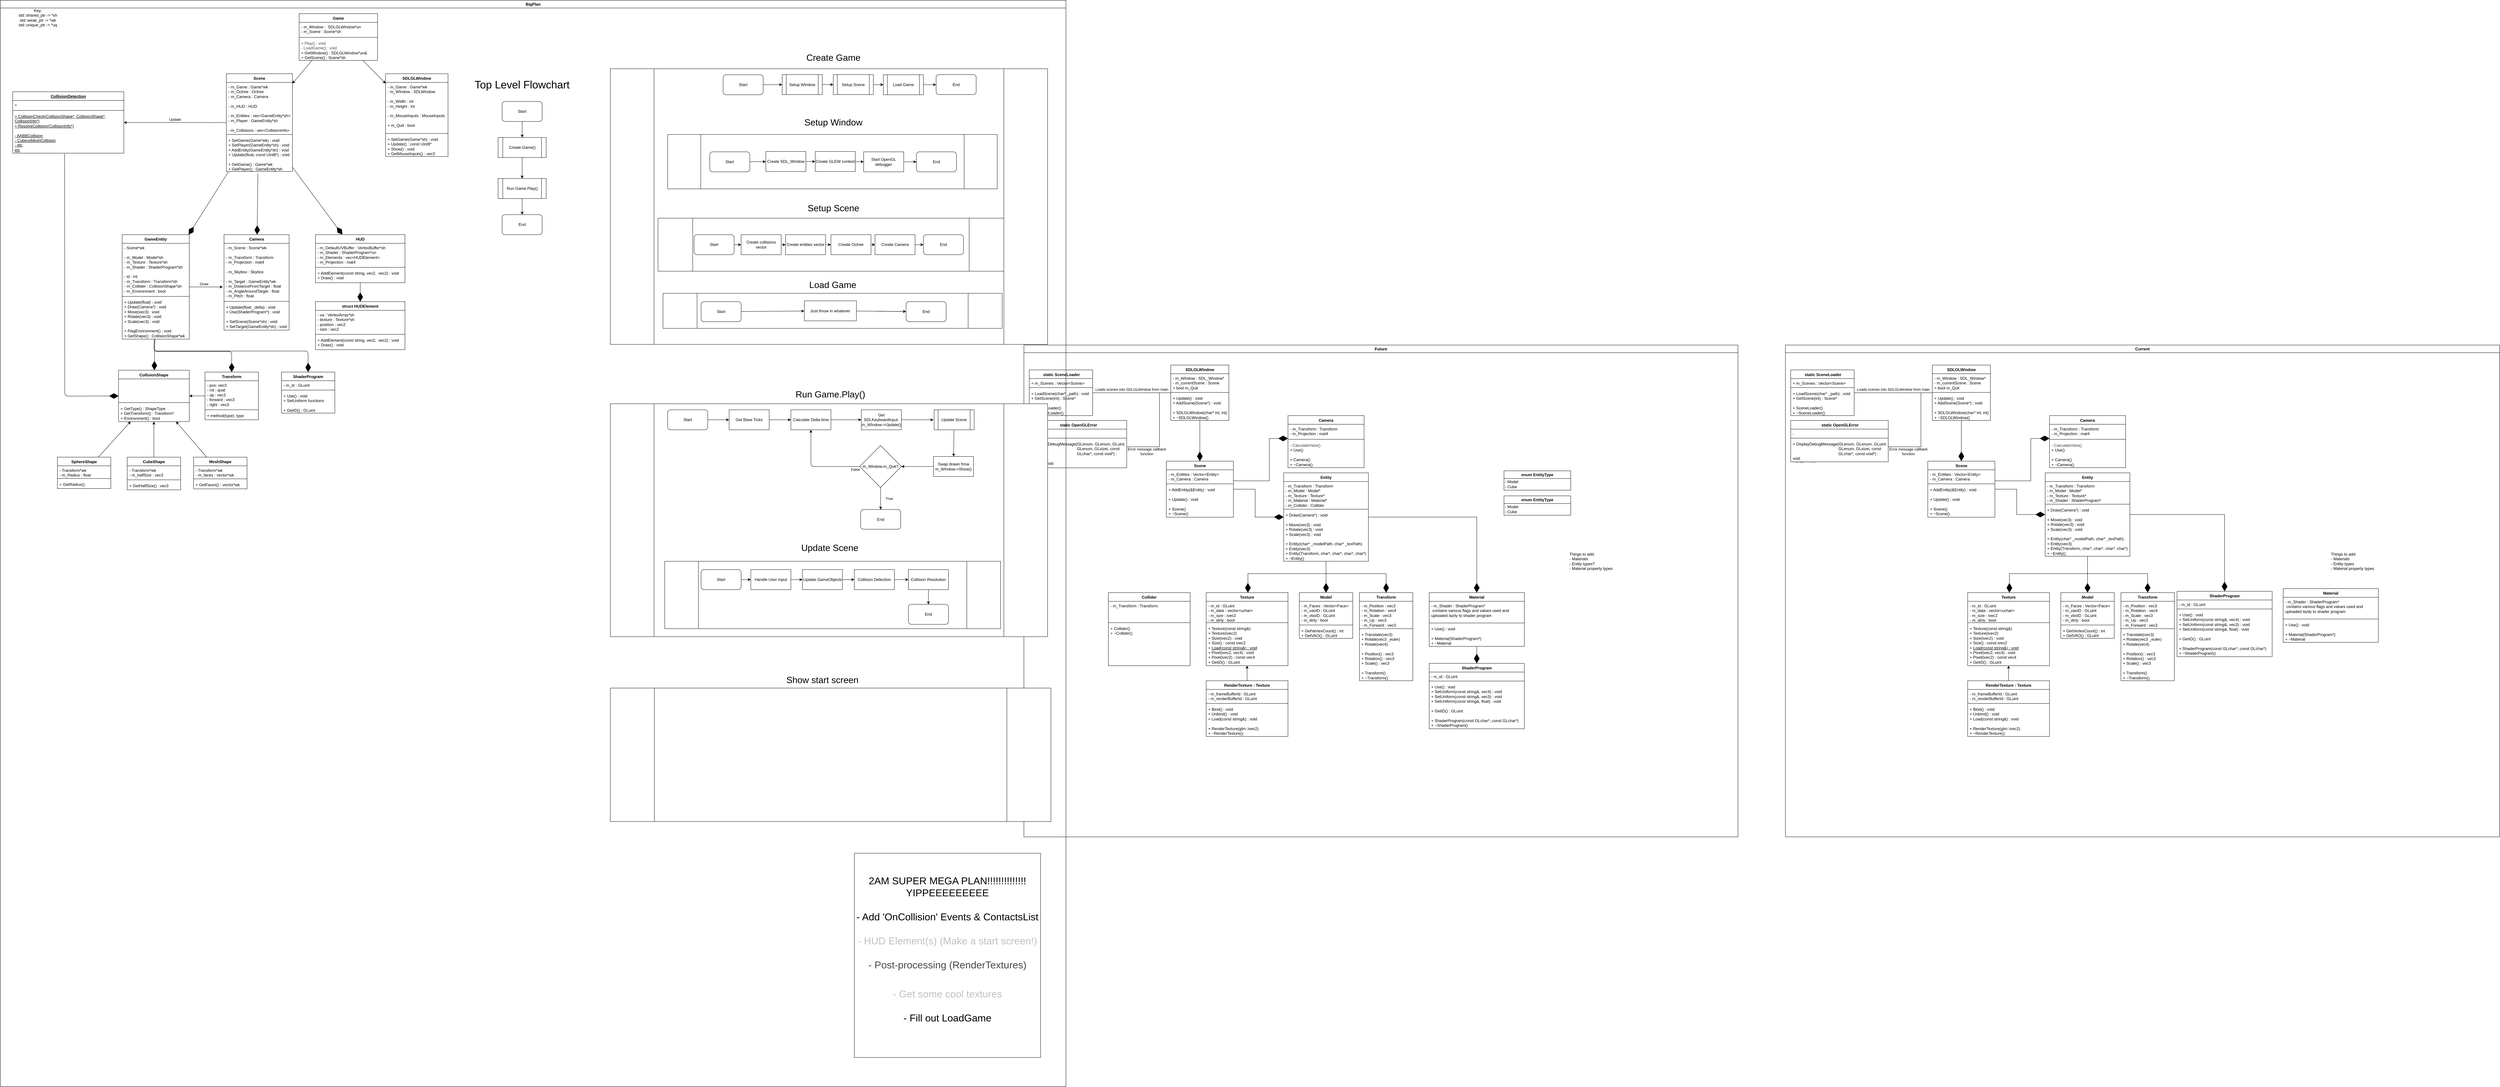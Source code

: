 <mxfile>
    <diagram name="Page-1" id="QG35j7kPHG6dron8eKFu">
        <mxGraphModel dx="8842" dy="1862" grid="0" gridSize="10" guides="1" tooltips="1" connect="1" arrows="1" fold="1" page="0" pageScale="1" pageWidth="827" pageHeight="1169" math="0" shadow="0" adaptiveColors="auto">
            <root>
                <mxCell id="0"/>
                <mxCell id="1" parent="0"/>
                <mxCell id="nX7riBeXGqenWPoqPl__-16" value="Current" style="swimlane;whiteSpace=wrap;html=1;" parent="1" vertex="1">
                    <mxGeometry x="-2323" y="-155" width="2139" height="1474" as="geometry"/>
                </mxCell>
                <mxCell id="VFV9XwUGxA5xjS1nipd3-9" style="edgeStyle=orthogonalEdgeStyle;rounded=0;orthogonalLoop=1;jettySize=auto;html=1;endArrow=diamondThin;endFill=1;endSize=26;" parent="nX7riBeXGqenWPoqPl__-16" source="nX7riBeXGqenWPoqPl__-19" target="nX7riBeXGqenWPoqPl__-52" edge="1">
                    <mxGeometry relative="1" as="geometry"/>
                </mxCell>
                <mxCell id="nX7riBeXGqenWPoqPl__-19" value="&lt;span style=&quot;background-color: transparent;&quot;&gt;SDLGLWindow&lt;/span&gt;" style="swimlane;fontStyle=1;align=center;verticalAlign=top;childLayout=stackLayout;horizontal=1;startSize=26;horizontalStack=0;resizeParent=1;resizeParentMax=0;resizeLast=0;collapsible=1;marginBottom=0;whiteSpace=wrap;html=1;" parent="nX7riBeXGqenWPoqPl__-16" vertex="1">
                    <mxGeometry x="440" y="60" width="174" height="166" as="geometry"/>
                </mxCell>
                <mxCell id="nX7riBeXGqenWPoqPl__-20" value="&lt;div&gt;&lt;font style=&quot;color: light-dark(rgb(0, 0, 0), rgb(255, 252, 252));&quot;&gt;- m_Window : SDL_Window*&lt;/font&gt;&lt;/div&gt;&lt;div&gt;- m_currentScene : Scene&lt;/div&gt;&lt;div&gt;&lt;font style=&quot;color: light-dark(rgb(0, 0, 0), rgb(255, 252, 252));&quot;&gt;+ bool m_Quit&lt;/font&gt;&lt;/div&gt;" style="text;strokeColor=none;fillColor=none;align=left;verticalAlign=top;spacingLeft=4;spacingRight=4;overflow=hidden;rotatable=0;points=[[0,0.5],[1,0.5]];portConstraint=eastwest;whiteSpace=wrap;html=1;" parent="nX7riBeXGqenWPoqPl__-19" vertex="1">
                    <mxGeometry y="26" width="174" height="52" as="geometry"/>
                </mxCell>
                <mxCell id="nX7riBeXGqenWPoqPl__-21" value="" style="line;strokeWidth=1;fillColor=none;align=left;verticalAlign=middle;spacingTop=-1;spacingLeft=3;spacingRight=3;rotatable=0;labelPosition=right;points=[];portConstraint=eastwest;strokeColor=inherit;" parent="nX7riBeXGqenWPoqPl__-19" vertex="1">
                    <mxGeometry y="78" width="174" height="8" as="geometry"/>
                </mxCell>
                <mxCell id="nX7riBeXGqenWPoqPl__-22" value="&lt;div&gt;+ Update() : void&lt;/div&gt;&lt;div&gt;+ AddScene(Scene*) : void&lt;/div&gt;&lt;div&gt;&lt;br&gt;&lt;/div&gt;&lt;div&gt;+ SDLGLWindow(char* int, int)&lt;/div&gt;&lt;div&gt;+ ~SDLGLWindow()&lt;/div&gt;" style="text;strokeColor=none;fillColor=none;align=left;verticalAlign=top;spacingLeft=4;spacingRight=4;overflow=hidden;rotatable=0;points=[[0,0.5],[1,0.5]];portConstraint=eastwest;whiteSpace=wrap;html=1;" parent="nX7riBeXGqenWPoqPl__-19" vertex="1">
                    <mxGeometry y="86" width="174" height="80" as="geometry"/>
                </mxCell>
                <mxCell id="nX7riBeXGqenWPoqPl__-32" value="Texture" style="swimlane;fontStyle=1;align=center;verticalAlign=top;childLayout=stackLayout;horizontal=1;startSize=26;horizontalStack=0;resizeParent=1;resizeParentMax=0;resizeLast=0;collapsible=1;marginBottom=0;whiteSpace=wrap;html=1;" parent="nX7riBeXGqenWPoqPl__-16" vertex="1">
                    <mxGeometry x="546" y="742" width="245" height="219" as="geometry"/>
                </mxCell>
                <mxCell id="nX7riBeXGqenWPoqPl__-33" value="&lt;font style=&quot;color: light-dark(rgb(0, 0, 0), rgb(255, 255, 255));&quot;&gt;- m_id : GLuint&lt;/font&gt;&lt;div&gt;&lt;font style=&quot;color: light-dark(rgb(0, 0, 0), rgb(255, 255, 255));&quot;&gt;- m_data : vector&amp;lt;uchar&amp;gt;&lt;/font&gt;&lt;/div&gt;&lt;div&gt;&lt;font style=&quot;color: light-dark(rgb(0, 0, 0), rgb(255, 255, 255));&quot;&gt;- m_size : ivec2&lt;/font&gt;&lt;/div&gt;&lt;div&gt;&lt;font style=&quot;color: light-dark(rgb(0, 0, 0), rgb(255, 255, 255));&quot;&gt;- m_dirty : bool&lt;/font&gt;&lt;/div&gt;" style="text;strokeColor=none;fillColor=none;align=left;verticalAlign=top;spacingLeft=4;spacingRight=4;overflow=hidden;rotatable=0;points=[[0,0.5],[1,0.5]];portConstraint=eastwest;whiteSpace=wrap;html=1;" parent="nX7riBeXGqenWPoqPl__-32" vertex="1">
                    <mxGeometry y="26" width="245" height="60" as="geometry"/>
                </mxCell>
                <mxCell id="nX7riBeXGqenWPoqPl__-34" value="" style="line;strokeWidth=1;fillColor=none;align=left;verticalAlign=middle;spacingTop=-1;spacingLeft=3;spacingRight=3;rotatable=0;labelPosition=right;points=[];portConstraint=eastwest;strokeColor=inherit;" parent="nX7riBeXGqenWPoqPl__-32" vertex="1">
                    <mxGeometry y="86" width="245" height="8" as="geometry"/>
                </mxCell>
                <mxCell id="nX7riBeXGqenWPoqPl__-35" value="&lt;font style=&quot;color: light-dark(rgb(0, 0, 0), rgb(255, 255, 255));&quot;&gt;+ Texture(const string&amp;amp;)&lt;/font&gt;&lt;div&gt;&lt;font style=&quot;color: light-dark(rgb(0, 0, 0), rgb(255, 255, 255));&quot;&gt;+ Texture(ivec2)&lt;/font&gt;&lt;/div&gt;&lt;div&gt;&lt;font style=&quot;color: light-dark(rgb(0, 0, 0), rgb(255, 255, 255));&quot;&gt;+ Size(ivec2) : void&lt;/font&gt;&lt;/div&gt;&lt;div&gt;&lt;font style=&quot;color: light-dark(rgb(0, 0, 0), rgb(255, 255, 255));&quot;&gt;+ Size() : const ivec2&lt;/font&gt;&lt;/div&gt;&lt;div&gt;&lt;font style=&quot;color: light-dark(rgb(0, 0, 0), rgb(255, 255, 255));&quot;&gt;+ &lt;u&gt;Load(const string&amp;amp;) : void&lt;/u&gt;&lt;/font&gt;&lt;/div&gt;&lt;div&gt;&lt;font style=&quot;color: light-dark(rgb(0, 0, 0), rgb(255, 255, 255));&quot;&gt;+ Pixel(ivec2, vec4) : void&lt;/font&gt;&lt;/div&gt;&lt;div&gt;&lt;font style=&quot;color: light-dark(rgb(0, 0, 0), rgb(255, 255, 255));&quot;&gt;+ Pixel(ivec2) : const vec4&lt;/font&gt;&lt;/div&gt;&lt;div&gt;&lt;font style=&quot;color: light-dark(rgb(0, 0, 0), rgb(255, 255, 255));&quot;&gt;+ GetID() : GLuint&lt;/font&gt;&lt;/div&gt;" style="text;strokeColor=none;fillColor=none;align=left;verticalAlign=top;spacingLeft=4;spacingRight=4;overflow=hidden;rotatable=0;points=[[0,0.5],[1,0.5]];portConstraint=eastwest;whiteSpace=wrap;html=1;" parent="nX7riBeXGqenWPoqPl__-32" vertex="1">
                    <mxGeometry y="94" width="245" height="125" as="geometry"/>
                </mxCell>
                <mxCell id="nX7riBeXGqenWPoqPl__-36" value="ShaderProgram" style="swimlane;fontStyle=1;align=center;verticalAlign=top;childLayout=stackLayout;horizontal=1;startSize=26;horizontalStack=0;resizeParent=1;resizeParentMax=0;resizeLast=0;collapsible=1;marginBottom=0;whiteSpace=wrap;html=1;" parent="nX7riBeXGqenWPoqPl__-16" vertex="1">
                    <mxGeometry x="1173" y="738" width="285" height="196" as="geometry"/>
                </mxCell>
                <mxCell id="nX7riBeXGqenWPoqPl__-37" value="- m_id : GLuint" style="text;strokeColor=none;fillColor=none;align=left;verticalAlign=top;spacingLeft=4;spacingRight=4;overflow=hidden;rotatable=0;points=[[0,0.5],[1,0.5]];portConstraint=eastwest;whiteSpace=wrap;html=1;" parent="nX7riBeXGqenWPoqPl__-36" vertex="1">
                    <mxGeometry y="26" width="285" height="23" as="geometry"/>
                </mxCell>
                <mxCell id="nX7riBeXGqenWPoqPl__-38" value="" style="line;strokeWidth=1;fillColor=none;align=left;verticalAlign=middle;spacingTop=-1;spacingLeft=3;spacingRight=3;rotatable=0;labelPosition=right;points=[];portConstraint=eastwest;strokeColor=inherit;" parent="nX7riBeXGqenWPoqPl__-36" vertex="1">
                    <mxGeometry y="49" width="285" height="8" as="geometry"/>
                </mxCell>
                <mxCell id="nX7riBeXGqenWPoqPl__-39" value="&lt;div&gt;&lt;font style=&quot;color: light-dark(rgb(0, 0, 0), rgb(255, 255, 255));&quot;&gt;+ Use() : void&lt;/font&gt;&lt;/div&gt;&lt;div&gt;&lt;font style=&quot;color: light-dark(rgb(0, 0, 0), rgb(255, 255, 255));&quot;&gt;+ SetUniform(const string&amp;amp;, vec4) : void&lt;/font&gt;&lt;/div&gt;&lt;font style=&quot;color: light-dark(rgb(0, 0, 0), rgb(255, 255, 255));&quot;&gt;+ SetUniform(const string&amp;amp;, vec3) : void&lt;/font&gt;&lt;div&gt;&lt;font style=&quot;color: light-dark(rgb(0, 0, 0), rgb(255, 255, 255));&quot;&gt;+ SetUniform(const string&amp;amp;, float) : void&lt;/font&gt;&lt;/div&gt;&lt;div&gt;&lt;font style=&quot;color: light-dark(rgb(0, 0, 0), rgb(255, 255, 255));&quot;&gt;&lt;br&gt;&lt;/font&gt;&lt;/div&gt;&lt;div&gt;&lt;font style=&quot;color: light-dark(rgb(0, 0, 0), rgb(255, 255, 255));&quot;&gt;+ GetID() : GLuint&lt;/font&gt;&lt;/div&gt;&lt;div&gt;&lt;font style=&quot;color: light-dark(rgb(0, 0, 0), rgb(255, 255, 255));&quot;&gt;&lt;br&gt;&lt;/font&gt;&lt;/div&gt;&lt;div&gt;&lt;font style=&quot;color: light-dark(rgb(0, 0, 0), rgb(255, 255, 255));&quot;&gt;+ ShaderProgram(const GLchar*, const GLchar*)&lt;/font&gt;&lt;/div&gt;&lt;div&gt;&lt;font style=&quot;color: light-dark(rgb(0, 0, 0), rgb(255, 255, 255));&quot;&gt;+ ~ShaderProgram()&lt;/font&gt;&lt;/div&gt;" style="text;strokeColor=none;fillColor=none;align=left;verticalAlign=top;spacingLeft=4;spacingRight=4;overflow=hidden;rotatable=0;points=[[0,0.5],[1,0.5]];portConstraint=eastwest;whiteSpace=wrap;html=1;" parent="nX7riBeXGqenWPoqPl__-36" vertex="1">
                    <mxGeometry y="57" width="285" height="139" as="geometry"/>
                </mxCell>
                <mxCell id="nX7riBeXGqenWPoqPl__-41" style="edgeStyle=orthogonalEdgeStyle;rounded=0;orthogonalLoop=1;jettySize=auto;html=1;endArrow=diamondThin;endFill=1;endSize=26;" parent="nX7riBeXGqenWPoqPl__-16" source="nX7riBeXGqenWPoqPl__-42" target="nX7riBeXGqenWPoqPl__-48" edge="1">
                    <mxGeometry relative="1" as="geometry">
                        <Array as="points">
                            <mxPoint x="848" y="633"/>
                            <mxPoint x="848" y="633"/>
                        </Array>
                    </mxGeometry>
                </mxCell>
                <mxCell id="VFV9XwUGxA5xjS1nipd3-2" style="edgeStyle=orthogonalEdgeStyle;rounded=0;orthogonalLoop=1;jettySize=auto;html=1;endArrow=diamondThin;endFill=1;endSize=26;entryX=0.5;entryY=0;entryDx=0;entryDy=0;" parent="nX7riBeXGqenWPoqPl__-16" source="nX7riBeXGqenWPoqPl__-42" target="nX7riBeXGqenWPoqPl__-36" edge="1">
                    <mxGeometry relative="1" as="geometry"/>
                </mxCell>
                <mxCell id="VFV9XwUGxA5xjS1nipd3-10" style="edgeStyle=orthogonalEdgeStyle;rounded=0;orthogonalLoop=1;jettySize=auto;html=1;endSize=26;endArrow=diamondThin;endFill=1;entryX=0.5;entryY=0;entryDx=0;entryDy=0;" parent="nX7riBeXGqenWPoqPl__-16" source="nX7riBeXGqenWPoqPl__-42" target="_Vgj__aWUREw3y97PpKe-4" edge="1">
                    <mxGeometry relative="1" as="geometry">
                        <Array as="points">
                            <mxPoint x="905" y="685"/>
                            <mxPoint x="1085" y="685"/>
                        </Array>
                    </mxGeometry>
                </mxCell>
                <mxCell id="VFV9XwUGxA5xjS1nipd3-11" style="edgeStyle=orthogonalEdgeStyle;rounded=0;orthogonalLoop=1;jettySize=auto;html=1;endSize=26;endArrow=diamondThin;endFill=1;" parent="nX7riBeXGqenWPoqPl__-16" source="nX7riBeXGqenWPoqPl__-42" target="nX7riBeXGqenWPoqPl__-32" edge="1">
                    <mxGeometry relative="1" as="geometry">
                        <Array as="points">
                            <mxPoint x="905" y="685"/>
                            <mxPoint x="671" y="685"/>
                        </Array>
                    </mxGeometry>
                </mxCell>
                <mxCell id="nX7riBeXGqenWPoqPl__-42" value="Entity" style="swimlane;fontStyle=1;align=center;verticalAlign=top;childLayout=stackLayout;horizontal=1;startSize=26;horizontalStack=0;resizeParent=1;resizeParentMax=0;resizeLast=0;collapsible=1;marginBottom=0;whiteSpace=wrap;html=1;" parent="nX7riBeXGqenWPoqPl__-16" vertex="1">
                    <mxGeometry x="778.13" y="383" width="253.75" height="250" as="geometry"/>
                </mxCell>
                <mxCell id="nX7riBeXGqenWPoqPl__-43" value="&lt;div&gt;- m_Transform : Transform&lt;/div&gt;&lt;div&gt;- m_Model : Model*&lt;/div&gt;&lt;div&gt;- m_Texture : Texture*&lt;/div&gt;&lt;div&gt;- m_Shader : ShaderProgram*&lt;/div&gt;" style="text;strokeColor=none;fillColor=none;align=left;verticalAlign=top;spacingLeft=4;spacingRight=4;overflow=hidden;rotatable=0;points=[[0,0.5],[1,0.5]];portConstraint=eastwest;whiteSpace=wrap;html=1;" parent="nX7riBeXGqenWPoqPl__-42" vertex="1">
                    <mxGeometry y="26" width="253.75" height="64" as="geometry"/>
                </mxCell>
                <mxCell id="nX7riBeXGqenWPoqPl__-44" value="" style="line;strokeWidth=1;fillColor=none;align=left;verticalAlign=middle;spacingTop=-1;spacingLeft=3;spacingRight=3;rotatable=0;labelPosition=right;points=[];portConstraint=eastwest;strokeColor=inherit;" parent="nX7riBeXGqenWPoqPl__-42" vertex="1">
                    <mxGeometry y="90" width="253.75" height="8" as="geometry"/>
                </mxCell>
                <mxCell id="nX7riBeXGqenWPoqPl__-45" value="&lt;div&gt;+ Draw(Camera*) : void&lt;/div&gt;&lt;div&gt;&lt;br&gt;&lt;/div&gt;&lt;div&gt;+ Move(vec3) : void&lt;/div&gt;&lt;div&gt;+ Rotate(vec3) : void&lt;/div&gt;&lt;div&gt;+ Scale(vec3) : void&lt;/div&gt;&lt;div&gt;&lt;br&gt;&lt;/div&gt;&lt;div&gt;+ Entity(char* _modelPath, char* _texPath)&lt;/div&gt;&lt;div&gt;+ Entity(vec3)&lt;/div&gt;&lt;div&gt;+ Entity(Transform, char*, char*, char*, char*)&lt;/div&gt;&lt;div&gt;+ ~Entity()&lt;/div&gt;" style="text;strokeColor=none;fillColor=none;align=left;verticalAlign=top;spacingLeft=4;spacingRight=4;overflow=hidden;rotatable=0;points=[[0,0.5],[1,0.5]];portConstraint=eastwest;whiteSpace=wrap;html=1;" parent="nX7riBeXGqenWPoqPl__-42" vertex="1">
                    <mxGeometry y="98" width="253.75" height="152" as="geometry"/>
                </mxCell>
                <mxCell id="nX7riBeXGqenWPoqPl__-48" value="Model" style="swimlane;fontStyle=1;align=center;verticalAlign=top;childLayout=stackLayout;horizontal=1;startSize=26;horizontalStack=0;resizeParent=1;resizeParentMax=0;resizeLast=0;collapsible=1;marginBottom=0;whiteSpace=wrap;html=1;" parent="nX7riBeXGqenWPoqPl__-16" vertex="1">
                    <mxGeometry x="825" y="742" width="160" height="137" as="geometry"/>
                </mxCell>
                <mxCell id="nX7riBeXGqenWPoqPl__-49" value="&lt;div&gt;- m_Faces : Vector&amp;lt;Face&amp;gt;&lt;/div&gt;&lt;div&gt;- m_vaoID : GLuint&lt;/div&gt;&lt;div&gt;- m_vboID : GLuint&lt;/div&gt;&lt;div&gt;- m_dirty : bool&lt;/div&gt;" style="text;strokeColor=none;fillColor=none;align=left;verticalAlign=top;spacingLeft=4;spacingRight=4;overflow=hidden;rotatable=0;points=[[0,0.5],[1,0.5]];portConstraint=eastwest;whiteSpace=wrap;html=1;" parent="nX7riBeXGqenWPoqPl__-48" vertex="1">
                    <mxGeometry y="26" width="160" height="67" as="geometry"/>
                </mxCell>
                <mxCell id="nX7riBeXGqenWPoqPl__-50" value="" style="line;strokeWidth=1;fillColor=none;align=left;verticalAlign=middle;spacingTop=-1;spacingLeft=3;spacingRight=3;rotatable=0;labelPosition=right;points=[];portConstraint=eastwest;strokeColor=inherit;" parent="nX7riBeXGqenWPoqPl__-48" vertex="1">
                    <mxGeometry y="93" width="160" height="8" as="geometry"/>
                </mxCell>
                <mxCell id="nX7riBeXGqenWPoqPl__-51" value="&lt;div&gt;+ GetVertexCount() : int&lt;/div&gt;&lt;div&gt;+ GetVAO() : GLuint&lt;/div&gt;" style="text;strokeColor=none;fillColor=none;align=left;verticalAlign=top;spacingLeft=4;spacingRight=4;overflow=hidden;rotatable=0;points=[[0,0.5],[1,0.5]];portConstraint=eastwest;whiteSpace=wrap;html=1;" parent="nX7riBeXGqenWPoqPl__-48" vertex="1">
                    <mxGeometry y="101" width="160" height="36" as="geometry"/>
                </mxCell>
                <mxCell id="nX7riBeXGqenWPoqPl__-56" style="edgeStyle=orthogonalEdgeStyle;rounded=0;orthogonalLoop=1;jettySize=auto;html=1;endArrow=diamondThin;endFill=1;endSize=26;" parent="nX7riBeXGqenWPoqPl__-16" source="nX7riBeXGqenWPoqPl__-52" target="nX7riBeXGqenWPoqPl__-42" edge="1">
                    <mxGeometry relative="1" as="geometry"/>
                </mxCell>
                <mxCell id="_Vgj__aWUREw3y97PpKe-2" style="edgeStyle=orthogonalEdgeStyle;rounded=0;orthogonalLoop=1;jettySize=auto;html=1;endArrow=diamondThin;endFill=1;endSize=26;" parent="nX7riBeXGqenWPoqPl__-16" source="nX7riBeXGqenWPoqPl__-52" target="nX7riBeXGqenWPoqPl__-58" edge="1">
                    <mxGeometry relative="1" as="geometry">
                        <Array as="points">
                            <mxPoint x="735" y="407"/>
                            <mxPoint x="735" y="280"/>
                        </Array>
                    </mxGeometry>
                </mxCell>
                <mxCell id="nX7riBeXGqenWPoqPl__-52" value="Scene" style="swimlane;fontStyle=1;align=center;verticalAlign=top;childLayout=stackLayout;horizontal=1;startSize=26;horizontalStack=0;resizeParent=1;resizeParentMax=0;resizeLast=0;collapsible=1;marginBottom=0;whiteSpace=wrap;html=1;" parent="nX7riBeXGqenWPoqPl__-16" vertex="1">
                    <mxGeometry x="426.5" y="348" width="201" height="168" as="geometry"/>
                </mxCell>
                <mxCell id="nX7riBeXGqenWPoqPl__-53" value="&lt;div&gt;- m_Entities : Vector&amp;lt;Entity&amp;gt;&lt;/div&gt;&lt;div&gt;- m_Camera : Camera&lt;/div&gt;" style="text;strokeColor=none;fillColor=none;align=left;verticalAlign=top;spacingLeft=4;spacingRight=4;overflow=hidden;rotatable=0;points=[[0,0.5],[1,0.5]];portConstraint=eastwest;whiteSpace=wrap;html=1;" parent="nX7riBeXGqenWPoqPl__-52" vertex="1">
                    <mxGeometry y="26" width="201" height="38" as="geometry"/>
                </mxCell>
                <mxCell id="nX7riBeXGqenWPoqPl__-54" value="" style="line;strokeWidth=1;fillColor=none;align=left;verticalAlign=middle;spacingTop=-1;spacingLeft=3;spacingRight=3;rotatable=0;labelPosition=right;points=[];portConstraint=eastwest;strokeColor=inherit;" parent="nX7riBeXGqenWPoqPl__-52" vertex="1">
                    <mxGeometry y="64" width="201" height="8" as="geometry"/>
                </mxCell>
                <mxCell id="nX7riBeXGqenWPoqPl__-55" value="&lt;div&gt;+ AddEntity(&amp;amp;Entity) : void&lt;/div&gt;&lt;div&gt;&lt;br&gt;&lt;/div&gt;&lt;div&gt;+ Update() : void&lt;/div&gt;&lt;div&gt;&lt;br&gt;&lt;/div&gt;&lt;div&gt;+ Scene()&lt;/div&gt;&lt;div&gt;+ ~Scene()&lt;/div&gt;" style="text;strokeColor=none;fillColor=none;align=left;verticalAlign=top;spacingLeft=4;spacingRight=4;overflow=hidden;rotatable=0;points=[[0,0.5],[1,0.5]];portConstraint=eastwest;whiteSpace=wrap;html=1;" parent="nX7riBeXGqenWPoqPl__-52" vertex="1">
                    <mxGeometry y="72" width="201" height="96" as="geometry"/>
                </mxCell>
                <mxCell id="nX7riBeXGqenWPoqPl__-58" value="&lt;div&gt;&lt;span style=&quot;background-color: transparent;&quot;&gt;Camera&lt;/span&gt;&lt;/div&gt;" style="swimlane;fontStyle=1;align=center;verticalAlign=top;childLayout=stackLayout;horizontal=1;startSize=26;horizontalStack=0;resizeParent=1;resizeParentMax=0;resizeLast=0;collapsible=1;marginBottom=0;whiteSpace=wrap;html=1;" parent="nX7riBeXGqenWPoqPl__-16" vertex="1">
                    <mxGeometry x="791" y="211.5" width="228" height="156" as="geometry"/>
                </mxCell>
                <mxCell id="nX7riBeXGqenWPoqPl__-59" value="&lt;div&gt;- m_Transform : Transform&lt;/div&gt;&lt;div&gt;- m_Projection : mat4&lt;/div&gt;" style="text;strokeColor=none;fillColor=none;align=left;verticalAlign=top;spacingLeft=4;spacingRight=4;overflow=hidden;rotatable=0;points=[[0,0.5],[1,0.5]];portConstraint=eastwest;whiteSpace=wrap;html=1;" parent="nX7riBeXGqenWPoqPl__-58" vertex="1">
                    <mxGeometry y="26" width="228" height="41" as="geometry"/>
                </mxCell>
                <mxCell id="nX7riBeXGqenWPoqPl__-60" value="" style="line;strokeWidth=1;fillColor=none;align=left;verticalAlign=middle;spacingTop=-1;spacingLeft=3;spacingRight=3;rotatable=0;labelPosition=right;points=[];portConstraint=eastwest;strokeColor=inherit;" parent="nX7riBeXGqenWPoqPl__-58" vertex="1">
                    <mxGeometry y="67" width="228" height="8" as="geometry"/>
                </mxCell>
                <mxCell id="nX7riBeXGqenWPoqPl__-61" value="&lt;div&gt;&lt;span style=&quot;background-color: transparent; color: rgb(63, 63, 63);&quot;&gt;- CalculateView()&lt;/span&gt;&lt;/div&gt;&lt;div&gt;+ Use()&lt;/div&gt;&lt;div&gt;&lt;br&gt;&lt;/div&gt;&lt;div&gt;+ Camera()&lt;/div&gt;&lt;div&gt;+ ~Camera()&lt;/div&gt;" style="text;strokeColor=none;fillColor=none;align=left;verticalAlign=top;spacingLeft=4;spacingRight=4;overflow=hidden;rotatable=0;points=[[0,0.5],[1,0.5]];portConstraint=eastwest;whiteSpace=wrap;html=1;" parent="nX7riBeXGqenWPoqPl__-58" vertex="1">
                    <mxGeometry y="75" width="228" height="81" as="geometry"/>
                </mxCell>
                <mxCell id="_Vgj__aWUREw3y97PpKe-4" value="Transform" style="swimlane;fontStyle=1;align=center;verticalAlign=top;childLayout=stackLayout;horizontal=1;startSize=26;horizontalStack=0;resizeParent=1;resizeParentMax=0;resizeLast=0;collapsible=1;marginBottom=0;whiteSpace=wrap;html=1;" parent="nX7riBeXGqenWPoqPl__-16" vertex="1">
                    <mxGeometry x="1005" y="742" width="160" height="264" as="geometry"/>
                </mxCell>
                <mxCell id="_Vgj__aWUREw3y97PpKe-5" value="&lt;div&gt;- m_Position : vec3&lt;/div&gt;&lt;div&gt;- m_Rotation : vec4&lt;/div&gt;&lt;div&gt;- m_Scale : vec3&lt;/div&gt;&lt;div&gt;- m_Up : vec3&lt;/div&gt;&lt;div&gt;- m_Forward : vec3&lt;/div&gt;" style="text;strokeColor=none;fillColor=none;align=left;verticalAlign=top;spacingLeft=4;spacingRight=4;overflow=hidden;rotatable=0;points=[[0,0.5],[1,0.5]];portConstraint=eastwest;whiteSpace=wrap;html=1;" parent="_Vgj__aWUREw3y97PpKe-4" vertex="1">
                    <mxGeometry y="26" width="160" height="78" as="geometry"/>
                </mxCell>
                <mxCell id="_Vgj__aWUREw3y97PpKe-6" value="" style="line;strokeWidth=1;fillColor=none;align=left;verticalAlign=middle;spacingTop=-1;spacingLeft=3;spacingRight=3;rotatable=0;labelPosition=right;points=[];portConstraint=eastwest;strokeColor=inherit;" parent="_Vgj__aWUREw3y97PpKe-4" vertex="1">
                    <mxGeometry y="104" width="160" height="8" as="geometry"/>
                </mxCell>
                <mxCell id="_Vgj__aWUREw3y97PpKe-7" value="&lt;div&gt;+ Translate(vec3)&lt;/div&gt;&lt;div&gt;+ Rotate(vec3 _euler)&lt;/div&gt;&lt;div&gt;+ Rotate(vec4)&lt;/div&gt;&lt;div&gt;&lt;br&gt;&lt;/div&gt;&lt;div&gt;+ Position() : vec3&lt;/div&gt;&lt;div&gt;+ Rotation() : vec3&lt;/div&gt;&lt;div&gt;+ Scale() : vec3&lt;/div&gt;&lt;div&gt;&lt;br&gt;&lt;/div&gt;&lt;div&gt;+ Transform()&lt;/div&gt;&lt;div&gt;+ ~Transform()&lt;/div&gt;" style="text;strokeColor=none;fillColor=none;align=left;verticalAlign=top;spacingLeft=4;spacingRight=4;overflow=hidden;rotatable=0;points=[[0,0.5],[1,0.5]];portConstraint=eastwest;whiteSpace=wrap;html=1;" parent="_Vgj__aWUREw3y97PpKe-4" vertex="1">
                    <mxGeometry y="112" width="160" height="152" as="geometry"/>
                </mxCell>
                <mxCell id="mvs7uQlptrKoOY5siquW-11" style="edgeStyle=orthogonalEdgeStyle;rounded=0;orthogonalLoop=1;jettySize=auto;html=1;" parent="nX7riBeXGqenWPoqPl__-16" source="mvs7uQlptrKoOY5siquW-7" target="nX7riBeXGqenWPoqPl__-32" edge="1">
                    <mxGeometry relative="1" as="geometry"/>
                </mxCell>
                <mxCell id="mvs7uQlptrKoOY5siquW-7" value="RenderTexture : Texture" style="swimlane;fontStyle=1;align=center;verticalAlign=top;childLayout=stackLayout;horizontal=1;startSize=26;horizontalStack=0;resizeParent=1;resizeParentMax=0;resizeLast=0;collapsible=1;marginBottom=0;whiteSpace=wrap;html=1;" parent="nX7riBeXGqenWPoqPl__-16" vertex="1">
                    <mxGeometry x="546" y="1006" width="245" height="167" as="geometry"/>
                </mxCell>
                <mxCell id="mvs7uQlptrKoOY5siquW-8" value="&lt;div&gt;- m_frameBufferId : GLuint&lt;/div&gt;&lt;div&gt;- m_renderBufferId : GLuint&lt;/div&gt;" style="text;strokeColor=none;fillColor=none;align=left;verticalAlign=top;spacingLeft=4;spacingRight=4;overflow=hidden;rotatable=0;points=[[0,0.5],[1,0.5]];portConstraint=eastwest;whiteSpace=wrap;html=1;" parent="mvs7uQlptrKoOY5siquW-7" vertex="1">
                    <mxGeometry y="26" width="245" height="38" as="geometry"/>
                </mxCell>
                <mxCell id="mvs7uQlptrKoOY5siquW-9" value="" style="line;strokeWidth=1;fillColor=none;align=left;verticalAlign=middle;spacingTop=-1;spacingLeft=3;spacingRight=3;rotatable=0;labelPosition=right;points=[];portConstraint=eastwest;strokeColor=inherit;" parent="mvs7uQlptrKoOY5siquW-7" vertex="1">
                    <mxGeometry y="64" width="245" height="8" as="geometry"/>
                </mxCell>
                <mxCell id="mvs7uQlptrKoOY5siquW-10" value="&lt;div&gt;+ Bind() : void&lt;/div&gt;&lt;div&gt;+ Unbind() : void&lt;/div&gt;&lt;div&gt;+ Load(const string&amp;amp;) : void&lt;/div&gt;&lt;div&gt;&lt;br&gt;&lt;/div&gt;&lt;div&gt;+ RenderTexture(glm::ivec2)&lt;/div&gt;&lt;div&gt;+ ~RenderTexture();&lt;/div&gt;" style="text;strokeColor=none;fillColor=none;align=left;verticalAlign=top;spacingLeft=4;spacingRight=4;overflow=hidden;rotatable=0;points=[[0,0.5],[1,0.5]];portConstraint=eastwest;whiteSpace=wrap;html=1;" parent="mvs7uQlptrKoOY5siquW-7" vertex="1">
                    <mxGeometry y="72" width="245" height="95" as="geometry"/>
                </mxCell>
                <mxCell id="VFV9XwUGxA5xjS1nipd3-7" value="Loads scenes into SDLGLWindow from main" style="edgeStyle=orthogonalEdgeStyle;rounded=0;orthogonalLoop=1;jettySize=auto;html=1;endArrow=none;startFill=0;" parent="nX7riBeXGqenWPoqPl__-16" source="VFV9XwUGxA5xjS1nipd3-3" target="nX7riBeXGqenWPoqPl__-19" edge="1">
                    <mxGeometry y="10" relative="1" as="geometry">
                        <mxPoint as="offset"/>
                    </mxGeometry>
                </mxCell>
                <mxCell id="VFV9XwUGxA5xjS1nipd3-3" value="&amp;nbsp;static SceneLoader" style="swimlane;fontStyle=1;align=center;verticalAlign=top;childLayout=stackLayout;horizontal=1;startSize=26;horizontalStack=0;resizeParent=1;resizeParentMax=0;resizeLast=0;collapsible=1;marginBottom=0;whiteSpace=wrap;html=1;" parent="nX7riBeXGqenWPoqPl__-16" vertex="1">
                    <mxGeometry x="16" y="74.5" width="190" height="137" as="geometry"/>
                </mxCell>
                <mxCell id="VFV9XwUGxA5xjS1nipd3-4" value="+ m_Scenes : Vector&amp;lt;Scene&amp;gt;" style="text;strokeColor=none;fillColor=none;align=left;verticalAlign=top;spacingLeft=4;spacingRight=4;overflow=hidden;rotatable=0;points=[[0,0.5],[1,0.5]];portConstraint=eastwest;whiteSpace=wrap;html=1;" parent="VFV9XwUGxA5xjS1nipd3-3" vertex="1">
                    <mxGeometry y="26" width="190" height="23" as="geometry"/>
                </mxCell>
                <mxCell id="VFV9XwUGxA5xjS1nipd3-5" value="" style="line;strokeWidth=1;fillColor=none;align=left;verticalAlign=middle;spacingTop=-1;spacingLeft=3;spacingRight=3;rotatable=0;labelPosition=right;points=[];portConstraint=eastwest;strokeColor=inherit;" parent="VFV9XwUGxA5xjS1nipd3-3" vertex="1">
                    <mxGeometry y="49" width="190" height="8" as="geometry"/>
                </mxCell>
                <mxCell id="VFV9XwUGxA5xjS1nipd3-6" value="&lt;div&gt;+ LoadScene(char* _path) : void&lt;/div&gt;&lt;div&gt;+ GetScene(int) : Scene*&lt;/div&gt;&lt;div&gt;&lt;br&gt;&lt;/div&gt;&lt;div&gt;+ SceneLoader()&lt;/div&gt;&lt;div&gt;+ ~SceneLoader()&lt;/div&gt;" style="text;strokeColor=none;fillColor=none;align=left;verticalAlign=top;spacingLeft=4;spacingRight=4;overflow=hidden;rotatable=0;points=[[0,0.5],[1,0.5]];portConstraint=eastwest;whiteSpace=wrap;html=1;" parent="VFV9XwUGxA5xjS1nipd3-3" vertex="1">
                    <mxGeometry y="57" width="190" height="80" as="geometry"/>
                </mxCell>
                <mxCell id="VFV9XwUGxA5xjS1nipd3-16" value="&lt;div&gt;Error message callback&lt;/div&gt;&lt;div&gt;function&lt;/div&gt;" style="edgeStyle=orthogonalEdgeStyle;rounded=0;orthogonalLoop=1;jettySize=auto;html=1;endArrow=none;startFill=0;" parent="nX7riBeXGqenWPoqPl__-16" source="VFV9XwUGxA5xjS1nipd3-12" target="nX7riBeXGqenWPoqPl__-19" edge="1">
                    <mxGeometry x="-0.591" y="-14" relative="1" as="geometry">
                        <Array as="points">
                            <mxPoint x="406" y="305"/>
                            <mxPoint x="406" y="143"/>
                        </Array>
                        <mxPoint as="offset"/>
                    </mxGeometry>
                </mxCell>
                <mxCell id="VFV9XwUGxA5xjS1nipd3-12" value="&amp;nbsp;static OpenGLError" style="swimlane;fontStyle=1;align=center;verticalAlign=top;childLayout=stackLayout;horizontal=1;startSize=26;horizontalStack=0;resizeParent=1;resizeParentMax=0;resizeLast=0;collapsible=1;marginBottom=0;whiteSpace=wrap;html=1;" parent="nX7riBeXGqenWPoqPl__-16" vertex="1">
                    <mxGeometry x="16" y="226" width="292" height="124" as="geometry"/>
                </mxCell>
                <mxCell id="VFV9XwUGxA5xjS1nipd3-13" value="-" style="text;strokeColor=none;fillColor=none;align=left;verticalAlign=top;spacingLeft=4;spacingRight=4;overflow=hidden;rotatable=0;points=[[0,0.5],[1,0.5]];portConstraint=eastwest;whiteSpace=wrap;html=1;" parent="VFV9XwUGxA5xjS1nipd3-12" vertex="1">
                    <mxGeometry y="26" width="292" height="23" as="geometry"/>
                </mxCell>
                <mxCell id="VFV9XwUGxA5xjS1nipd3-14" value="" style="line;strokeWidth=1;fillColor=none;align=left;verticalAlign=middle;spacingTop=-1;spacingLeft=3;spacingRight=3;rotatable=0;labelPosition=right;points=[];portConstraint=eastwest;strokeColor=inherit;" parent="VFV9XwUGxA5xjS1nipd3-12" vertex="1">
                    <mxGeometry y="49" width="292" height="8" as="geometry"/>
                </mxCell>
                <mxCell id="VFV9XwUGxA5xjS1nipd3-15" value="&lt;div&gt;+ DisplayDebugMessage(GLenum, GLenum, GLuint, &lt;span style=&quot;white-space: pre;&quot;&gt;&#x9;&lt;/span&gt;&lt;span style=&quot;white-space: pre;&quot;&gt;&#x9;&lt;/span&gt;&lt;span style=&quot;white-space: pre;&quot;&gt;&#x9;&lt;/span&gt;&lt;span style=&quot;white-space: pre;&quot;&gt;&#x9;&lt;/span&gt;&lt;span style=&quot;white-space: pre;&quot;&gt;&#x9;&lt;/span&gt; GLenum, GLsizei, const &lt;span style=&quot;white-space: pre;&quot;&gt;&#x9;&lt;/span&gt;&lt;span style=&quot;white-space: pre;&quot;&gt;&#x9;&lt;/span&gt;&lt;span style=&quot;white-space: pre;&quot;&gt;&#x9;&lt;/span&gt;&lt;span style=&quot;white-space: pre;&quot;&gt;&#x9;&lt;/span&gt;&lt;span style=&quot;white-space: pre;&quot;&gt;&#x9;&lt;/span&gt; GLchar*, const void*) : void&lt;/div&gt;&lt;div&gt;+ Init() : void&lt;/div&gt;" style="text;strokeColor=none;fillColor=none;align=left;verticalAlign=top;spacingLeft=4;spacingRight=4;overflow=hidden;rotatable=0;points=[[0,0.5],[1,0.5]];portConstraint=eastwest;whiteSpace=wrap;html=1;" parent="VFV9XwUGxA5xjS1nipd3-12" vertex="1">
                    <mxGeometry y="57" width="292" height="67" as="geometry"/>
                </mxCell>
                <mxCell id="VFV9XwUGxA5xjS1nipd3-17" value="&lt;div align=&quot;left&quot;&gt;Things to add:&lt;/div&gt;&lt;div align=&quot;left&quot;&gt;- Materials&lt;/div&gt;&lt;div align=&quot;left&quot;&gt;- Entity types&lt;/div&gt;&lt;div align=&quot;left&quot;&gt;- Material property types&lt;/div&gt;" style="text;html=1;align=left;verticalAlign=middle;whiteSpace=wrap;rounded=0;" parent="nX7riBeXGqenWPoqPl__-16" vertex="1">
                    <mxGeometry x="1632" y="617" width="174" height="61" as="geometry"/>
                </mxCell>
                <mxCell id="VFV9XwUGxA5xjS1nipd3-18" value="Material" style="swimlane;fontStyle=1;align=center;verticalAlign=top;childLayout=stackLayout;horizontal=1;startSize=26;horizontalStack=0;resizeParent=1;resizeParentMax=0;resizeLast=0;collapsible=1;marginBottom=0;whiteSpace=wrap;html=1;" parent="nX7riBeXGqenWPoqPl__-16" vertex="1">
                    <mxGeometry x="1491" y="730" width="285" height="161" as="geometry"/>
                </mxCell>
                <mxCell id="VFV9XwUGxA5xjS1nipd3-19" value="&lt;div&gt;- m_Shader : ShaderProgram*&lt;/div&gt;&lt;div&gt;&amp;nbsp;contains various flags and values used and uploaded lazily to shader program&lt;/div&gt;" style="text;strokeColor=none;fillColor=none;align=left;verticalAlign=top;spacingLeft=4;spacingRight=4;overflow=hidden;rotatable=0;points=[[0,0.5],[1,0.5]];portConstraint=eastwest;whiteSpace=wrap;html=1;" parent="VFV9XwUGxA5xjS1nipd3-18" vertex="1">
                    <mxGeometry y="26" width="285" height="61" as="geometry"/>
                </mxCell>
                <mxCell id="VFV9XwUGxA5xjS1nipd3-20" value="" style="line;strokeWidth=1;fillColor=none;align=left;verticalAlign=middle;spacingTop=-1;spacingLeft=3;spacingRight=3;rotatable=0;labelPosition=right;points=[];portConstraint=eastwest;strokeColor=inherit;" parent="VFV9XwUGxA5xjS1nipd3-18" vertex="1">
                    <mxGeometry y="87" width="285" height="8" as="geometry"/>
                </mxCell>
                <mxCell id="VFV9XwUGxA5xjS1nipd3-21" value="&lt;div&gt;+ Use() : void&lt;/div&gt;&lt;div&gt;&lt;br&gt;&lt;/div&gt;&lt;div&gt;+ Material(ShaderProgram*)&lt;/div&gt;&lt;div&gt;+ ~Material&lt;/div&gt;" style="text;strokeColor=none;fillColor=none;align=left;verticalAlign=top;spacingLeft=4;spacingRight=4;overflow=hidden;rotatable=0;points=[[0,0.5],[1,0.5]];portConstraint=eastwest;whiteSpace=wrap;html=1;" parent="VFV9XwUGxA5xjS1nipd3-18" vertex="1">
                    <mxGeometry y="95" width="285" height="66" as="geometry"/>
                </mxCell>
                <mxCell id="VFV9XwUGxA5xjS1nipd3-22" value="Future" style="swimlane;whiteSpace=wrap;html=1;" parent="1" vertex="1">
                    <mxGeometry x="-4604" y="-155" width="2139" height="1474" as="geometry"/>
                </mxCell>
                <mxCell id="VFV9XwUGxA5xjS1nipd3-23" style="edgeStyle=orthogonalEdgeStyle;rounded=0;orthogonalLoop=1;jettySize=auto;html=1;endArrow=diamondThin;endFill=1;endSize=26;" parent="VFV9XwUGxA5xjS1nipd3-22" source="VFV9XwUGxA5xjS1nipd3-24" target="VFV9XwUGxA5xjS1nipd3-50" edge="1">
                    <mxGeometry relative="1" as="geometry"/>
                </mxCell>
                <mxCell id="VFV9XwUGxA5xjS1nipd3-24" value="&lt;span style=&quot;background-color: transparent;&quot;&gt;SDLGLWindow&lt;/span&gt;" style="swimlane;fontStyle=1;align=center;verticalAlign=top;childLayout=stackLayout;horizontal=1;startSize=26;horizontalStack=0;resizeParent=1;resizeParentMax=0;resizeLast=0;collapsible=1;marginBottom=0;whiteSpace=wrap;html=1;" parent="VFV9XwUGxA5xjS1nipd3-22" vertex="1">
                    <mxGeometry x="440" y="60" width="174" height="166" as="geometry"/>
                </mxCell>
                <mxCell id="VFV9XwUGxA5xjS1nipd3-25" value="&lt;div&gt;&lt;font style=&quot;color: light-dark(rgb(0, 0, 0), rgb(255, 252, 252));&quot;&gt;- m_Window : SDL_Window*&lt;/font&gt;&lt;/div&gt;&lt;div&gt;- m_currentScene : Scene&lt;/div&gt;&lt;div&gt;&lt;font style=&quot;color: light-dark(rgb(0, 0, 0), rgb(255, 252, 252));&quot;&gt;+ bool m_Quit&lt;/font&gt;&lt;/div&gt;" style="text;strokeColor=none;fillColor=none;align=left;verticalAlign=top;spacingLeft=4;spacingRight=4;overflow=hidden;rotatable=0;points=[[0,0.5],[1,0.5]];portConstraint=eastwest;whiteSpace=wrap;html=1;" parent="VFV9XwUGxA5xjS1nipd3-24" vertex="1">
                    <mxGeometry y="26" width="174" height="52" as="geometry"/>
                </mxCell>
                <mxCell id="VFV9XwUGxA5xjS1nipd3-26" value="" style="line;strokeWidth=1;fillColor=none;align=left;verticalAlign=middle;spacingTop=-1;spacingLeft=3;spacingRight=3;rotatable=0;labelPosition=right;points=[];portConstraint=eastwest;strokeColor=inherit;" parent="VFV9XwUGxA5xjS1nipd3-24" vertex="1">
                    <mxGeometry y="78" width="174" height="8" as="geometry"/>
                </mxCell>
                <mxCell id="VFV9XwUGxA5xjS1nipd3-27" value="&lt;div&gt;+ Update() : void&lt;/div&gt;&lt;div&gt;+ AddScene(Scene*) : void&lt;/div&gt;&lt;div&gt;&lt;br&gt;&lt;/div&gt;&lt;div&gt;+ SDLGLWindow(char* int, int)&lt;/div&gt;&lt;div&gt;+ ~SDLGLWindow()&lt;/div&gt;" style="text;strokeColor=none;fillColor=none;align=left;verticalAlign=top;spacingLeft=4;spacingRight=4;overflow=hidden;rotatable=0;points=[[0,0.5],[1,0.5]];portConstraint=eastwest;whiteSpace=wrap;html=1;" parent="VFV9XwUGxA5xjS1nipd3-24" vertex="1">
                    <mxGeometry y="86" width="174" height="80" as="geometry"/>
                </mxCell>
                <mxCell id="VFV9XwUGxA5xjS1nipd3-28" value="Texture" style="swimlane;fontStyle=1;align=center;verticalAlign=top;childLayout=stackLayout;horizontal=1;startSize=26;horizontalStack=0;resizeParent=1;resizeParentMax=0;resizeLast=0;collapsible=1;marginBottom=0;whiteSpace=wrap;html=1;" parent="VFV9XwUGxA5xjS1nipd3-22" vertex="1">
                    <mxGeometry x="546" y="742" width="245" height="219" as="geometry"/>
                </mxCell>
                <mxCell id="VFV9XwUGxA5xjS1nipd3-29" value="&lt;font style=&quot;color: light-dark(rgb(0, 0, 0), rgb(255, 255, 255));&quot;&gt;- m_id : GLuint&lt;/font&gt;&lt;div&gt;&lt;font style=&quot;color: light-dark(rgb(0, 0, 0), rgb(255, 255, 255));&quot;&gt;- m_data : vector&amp;lt;uchar&amp;gt;&lt;/font&gt;&lt;/div&gt;&lt;div&gt;&lt;font style=&quot;color: light-dark(rgb(0, 0, 0), rgb(255, 255, 255));&quot;&gt;- m_size : ivec2&lt;/font&gt;&lt;/div&gt;&lt;div&gt;&lt;font style=&quot;color: light-dark(rgb(0, 0, 0), rgb(255, 255, 255));&quot;&gt;- m_dirty : bool&lt;/font&gt;&lt;/div&gt;" style="text;strokeColor=none;fillColor=none;align=left;verticalAlign=top;spacingLeft=4;spacingRight=4;overflow=hidden;rotatable=0;points=[[0,0.5],[1,0.5]];portConstraint=eastwest;whiteSpace=wrap;html=1;" parent="VFV9XwUGxA5xjS1nipd3-28" vertex="1">
                    <mxGeometry y="26" width="245" height="60" as="geometry"/>
                </mxCell>
                <mxCell id="VFV9XwUGxA5xjS1nipd3-30" value="" style="line;strokeWidth=1;fillColor=none;align=left;verticalAlign=middle;spacingTop=-1;spacingLeft=3;spacingRight=3;rotatable=0;labelPosition=right;points=[];portConstraint=eastwest;strokeColor=inherit;" parent="VFV9XwUGxA5xjS1nipd3-28" vertex="1">
                    <mxGeometry y="86" width="245" height="8" as="geometry"/>
                </mxCell>
                <mxCell id="VFV9XwUGxA5xjS1nipd3-31" value="&lt;font style=&quot;color: light-dark(rgb(0, 0, 0), rgb(255, 255, 255));&quot;&gt;+ Texture(const string&amp;amp;)&lt;/font&gt;&lt;div&gt;&lt;font style=&quot;color: light-dark(rgb(0, 0, 0), rgb(255, 255, 255));&quot;&gt;+ Texture(ivec2)&lt;/font&gt;&lt;/div&gt;&lt;div&gt;&lt;font style=&quot;color: light-dark(rgb(0, 0, 0), rgb(255, 255, 255));&quot;&gt;+ Size(ivec2) : void&lt;/font&gt;&lt;/div&gt;&lt;div&gt;&lt;font style=&quot;color: light-dark(rgb(0, 0, 0), rgb(255, 255, 255));&quot;&gt;+ Size() : const ivec2&lt;/font&gt;&lt;/div&gt;&lt;div&gt;&lt;font style=&quot;color: light-dark(rgb(0, 0, 0), rgb(255, 255, 255));&quot;&gt;+ &lt;u&gt;Load(const string&amp;amp;) : void&lt;/u&gt;&lt;/font&gt;&lt;/div&gt;&lt;div&gt;&lt;font style=&quot;color: light-dark(rgb(0, 0, 0), rgb(255, 255, 255));&quot;&gt;+ Pixel(ivec2, vec4) : void&lt;/font&gt;&lt;/div&gt;&lt;div&gt;&lt;font style=&quot;color: light-dark(rgb(0, 0, 0), rgb(255, 255, 255));&quot;&gt;+ Pixel(ivec2) : const vec4&lt;/font&gt;&lt;/div&gt;&lt;div&gt;&lt;font style=&quot;color: light-dark(rgb(0, 0, 0), rgb(255, 255, 255));&quot;&gt;+ GetID() : GLuint&lt;/font&gt;&lt;/div&gt;" style="text;strokeColor=none;fillColor=none;align=left;verticalAlign=top;spacingLeft=4;spacingRight=4;overflow=hidden;rotatable=0;points=[[0,0.5],[1,0.5]];portConstraint=eastwest;whiteSpace=wrap;html=1;" parent="VFV9XwUGxA5xjS1nipd3-28" vertex="1">
                    <mxGeometry y="94" width="245" height="125" as="geometry"/>
                </mxCell>
                <mxCell id="VFV9XwUGxA5xjS1nipd3-32" value="ShaderProgram" style="swimlane;fontStyle=1;align=center;verticalAlign=top;childLayout=stackLayout;horizontal=1;startSize=26;horizontalStack=0;resizeParent=1;resizeParentMax=0;resizeLast=0;collapsible=1;marginBottom=0;whiteSpace=wrap;html=1;" parent="VFV9XwUGxA5xjS1nipd3-22" vertex="1">
                    <mxGeometry x="1214" y="954" width="285" height="196" as="geometry"/>
                </mxCell>
                <mxCell id="VFV9XwUGxA5xjS1nipd3-33" value="- m_id : GLuint" style="text;strokeColor=none;fillColor=none;align=left;verticalAlign=top;spacingLeft=4;spacingRight=4;overflow=hidden;rotatable=0;points=[[0,0.5],[1,0.5]];portConstraint=eastwest;whiteSpace=wrap;html=1;" parent="VFV9XwUGxA5xjS1nipd3-32" vertex="1">
                    <mxGeometry y="26" width="285" height="23" as="geometry"/>
                </mxCell>
                <mxCell id="VFV9XwUGxA5xjS1nipd3-34" value="" style="line;strokeWidth=1;fillColor=none;align=left;verticalAlign=middle;spacingTop=-1;spacingLeft=3;spacingRight=3;rotatable=0;labelPosition=right;points=[];portConstraint=eastwest;strokeColor=inherit;" parent="VFV9XwUGxA5xjS1nipd3-32" vertex="1">
                    <mxGeometry y="49" width="285" height="8" as="geometry"/>
                </mxCell>
                <mxCell id="VFV9XwUGxA5xjS1nipd3-35" value="&lt;div&gt;&lt;font style=&quot;color: light-dark(rgb(0, 0, 0), rgb(255, 255, 255));&quot;&gt;+ Use() : void&lt;/font&gt;&lt;/div&gt;&lt;div&gt;&lt;font style=&quot;color: light-dark(rgb(0, 0, 0), rgb(255, 255, 255));&quot;&gt;+ SetUniform(const string&amp;amp;, vec4) : void&lt;/font&gt;&lt;/div&gt;&lt;font style=&quot;color: light-dark(rgb(0, 0, 0), rgb(255, 255, 255));&quot;&gt;+ SetUniform(const string&amp;amp;, vec3) : void&lt;/font&gt;&lt;div&gt;&lt;font style=&quot;color: light-dark(rgb(0, 0, 0), rgb(255, 255, 255));&quot;&gt;+ SetUniform(const string&amp;amp;, float) : void&lt;/font&gt;&lt;/div&gt;&lt;div&gt;&lt;font style=&quot;color: light-dark(rgb(0, 0, 0), rgb(255, 255, 255));&quot;&gt;&lt;br&gt;&lt;/font&gt;&lt;/div&gt;&lt;div&gt;&lt;font style=&quot;color: light-dark(rgb(0, 0, 0), rgb(255, 255, 255));&quot;&gt;+ GetID() : GLuint&lt;/font&gt;&lt;/div&gt;&lt;div&gt;&lt;font style=&quot;color: light-dark(rgb(0, 0, 0), rgb(255, 255, 255));&quot;&gt;&lt;br&gt;&lt;/font&gt;&lt;/div&gt;&lt;div&gt;&lt;font style=&quot;color: light-dark(rgb(0, 0, 0), rgb(255, 255, 255));&quot;&gt;+ ShaderProgram(const GLchar*, const GLchar*)&lt;/font&gt;&lt;/div&gt;&lt;div&gt;&lt;font style=&quot;color: light-dark(rgb(0, 0, 0), rgb(255, 255, 255));&quot;&gt;+ ~ShaderProgram()&lt;/font&gt;&lt;/div&gt;" style="text;strokeColor=none;fillColor=none;align=left;verticalAlign=top;spacingLeft=4;spacingRight=4;overflow=hidden;rotatable=0;points=[[0,0.5],[1,0.5]];portConstraint=eastwest;whiteSpace=wrap;html=1;" parent="VFV9XwUGxA5xjS1nipd3-32" vertex="1">
                    <mxGeometry y="57" width="285" height="139" as="geometry"/>
                </mxCell>
                <mxCell id="VFV9XwUGxA5xjS1nipd3-36" style="edgeStyle=orthogonalEdgeStyle;rounded=0;orthogonalLoop=1;jettySize=auto;html=1;endArrow=diamondThin;endFill=1;endSize=26;" parent="VFV9XwUGxA5xjS1nipd3-22" source="VFV9XwUGxA5xjS1nipd3-40" target="VFV9XwUGxA5xjS1nipd3-44" edge="1">
                    <mxGeometry relative="1" as="geometry">
                        <Array as="points">
                            <mxPoint x="848" y="633"/>
                            <mxPoint x="848" y="633"/>
                        </Array>
                    </mxGeometry>
                </mxCell>
                <mxCell id="VFV9XwUGxA5xjS1nipd3-37" style="edgeStyle=orthogonalEdgeStyle;rounded=0;orthogonalLoop=1;jettySize=auto;html=1;endArrow=diamondThin;endFill=1;endSize=26;" parent="VFV9XwUGxA5xjS1nipd3-22" source="VFV9XwUGxA5xjS1nipd3-40" target="VFV9XwUGxA5xjS1nipd3-78" edge="1">
                    <mxGeometry relative="1" as="geometry"/>
                </mxCell>
                <mxCell id="VFV9XwUGxA5xjS1nipd3-38" style="edgeStyle=orthogonalEdgeStyle;rounded=0;orthogonalLoop=1;jettySize=auto;html=1;endSize=26;endArrow=diamondThin;endFill=1;entryX=0.5;entryY=0;entryDx=0;entryDy=0;" parent="VFV9XwUGxA5xjS1nipd3-22" source="VFV9XwUGxA5xjS1nipd3-40" target="VFV9XwUGxA5xjS1nipd3-58" edge="1">
                    <mxGeometry relative="1" as="geometry">
                        <Array as="points">
                            <mxPoint x="905" y="685"/>
                            <mxPoint x="1085" y="685"/>
                        </Array>
                    </mxGeometry>
                </mxCell>
                <mxCell id="VFV9XwUGxA5xjS1nipd3-39" style="edgeStyle=orthogonalEdgeStyle;rounded=0;orthogonalLoop=1;jettySize=auto;html=1;endSize=26;endArrow=diamondThin;endFill=1;" parent="VFV9XwUGxA5xjS1nipd3-22" source="VFV9XwUGxA5xjS1nipd3-40" target="VFV9XwUGxA5xjS1nipd3-28" edge="1">
                    <mxGeometry relative="1" as="geometry">
                        <Array as="points">
                            <mxPoint x="905" y="685"/>
                            <mxPoint x="671" y="685"/>
                        </Array>
                    </mxGeometry>
                </mxCell>
                <mxCell id="VFV9XwUGxA5xjS1nipd3-40" value="Entity" style="swimlane;fontStyle=1;align=center;verticalAlign=top;childLayout=stackLayout;horizontal=1;startSize=26;horizontalStack=0;resizeParent=1;resizeParentMax=0;resizeLast=0;collapsible=1;marginBottom=0;whiteSpace=wrap;html=1;" parent="VFV9XwUGxA5xjS1nipd3-22" vertex="1">
                    <mxGeometry x="778.13" y="383" width="253.75" height="265" as="geometry"/>
                </mxCell>
                <mxCell id="VFV9XwUGxA5xjS1nipd3-41" value="&lt;div&gt;- m_Transform : Transform&lt;/div&gt;&lt;div&gt;- m_Model : Model*&lt;/div&gt;&lt;div&gt;- m_Texture : Texture*&lt;/div&gt;&lt;div&gt;- m_Material : Material*&lt;/div&gt;&lt;div&gt;- m_Collider : Collider&lt;/div&gt;" style="text;strokeColor=none;fillColor=none;align=left;verticalAlign=top;spacingLeft=4;spacingRight=4;overflow=hidden;rotatable=0;points=[[0,0.5],[1,0.5]];portConstraint=eastwest;whiteSpace=wrap;html=1;" parent="VFV9XwUGxA5xjS1nipd3-40" vertex="1">
                    <mxGeometry y="26" width="253.75" height="79" as="geometry"/>
                </mxCell>
                <mxCell id="VFV9XwUGxA5xjS1nipd3-42" value="" style="line;strokeWidth=1;fillColor=none;align=left;verticalAlign=middle;spacingTop=-1;spacingLeft=3;spacingRight=3;rotatable=0;labelPosition=right;points=[];portConstraint=eastwest;strokeColor=inherit;" parent="VFV9XwUGxA5xjS1nipd3-40" vertex="1">
                    <mxGeometry y="105" width="253.75" height="8" as="geometry"/>
                </mxCell>
                <mxCell id="VFV9XwUGxA5xjS1nipd3-43" value="&lt;div&gt;+ Draw(Camera*) : void&lt;/div&gt;&lt;div&gt;&lt;br&gt;&lt;/div&gt;&lt;div&gt;+ Move(vec3) : void&lt;/div&gt;&lt;div&gt;+ Rotate(vec3) : void&lt;/div&gt;&lt;div&gt;+ Scale(vec3) : void&lt;/div&gt;&lt;div&gt;&lt;br&gt;&lt;/div&gt;&lt;div&gt;+ Entity(char* _modelPath, char* _texPath)&lt;/div&gt;&lt;div&gt;+ Entity(vec3)&lt;/div&gt;&lt;div&gt;+ Entity(Transform, char*, char*, char*, char*)&lt;/div&gt;&lt;div&gt;+ ~Entity()&lt;/div&gt;" style="text;strokeColor=none;fillColor=none;align=left;verticalAlign=top;spacingLeft=4;spacingRight=4;overflow=hidden;rotatable=0;points=[[0,0.5],[1,0.5]];portConstraint=eastwest;whiteSpace=wrap;html=1;" parent="VFV9XwUGxA5xjS1nipd3-40" vertex="1">
                    <mxGeometry y="113" width="253.75" height="152" as="geometry"/>
                </mxCell>
                <mxCell id="VFV9XwUGxA5xjS1nipd3-44" value="Model" style="swimlane;fontStyle=1;align=center;verticalAlign=top;childLayout=stackLayout;horizontal=1;startSize=26;horizontalStack=0;resizeParent=1;resizeParentMax=0;resizeLast=0;collapsible=1;marginBottom=0;whiteSpace=wrap;html=1;" parent="VFV9XwUGxA5xjS1nipd3-22" vertex="1">
                    <mxGeometry x="825" y="742" width="160" height="137" as="geometry"/>
                </mxCell>
                <mxCell id="VFV9XwUGxA5xjS1nipd3-45" value="&lt;div&gt;- m_Faces : Vector&amp;lt;Face&amp;gt;&lt;/div&gt;&lt;div&gt;- m_vaoID : GLuint&lt;/div&gt;&lt;div&gt;- m_vboID : GLuint&lt;/div&gt;&lt;div&gt;- m_dirty : bool&lt;/div&gt;" style="text;strokeColor=none;fillColor=none;align=left;verticalAlign=top;spacingLeft=4;spacingRight=4;overflow=hidden;rotatable=0;points=[[0,0.5],[1,0.5]];portConstraint=eastwest;whiteSpace=wrap;html=1;" parent="VFV9XwUGxA5xjS1nipd3-44" vertex="1">
                    <mxGeometry y="26" width="160" height="67" as="geometry"/>
                </mxCell>
                <mxCell id="VFV9XwUGxA5xjS1nipd3-46" value="" style="line;strokeWidth=1;fillColor=none;align=left;verticalAlign=middle;spacingTop=-1;spacingLeft=3;spacingRight=3;rotatable=0;labelPosition=right;points=[];portConstraint=eastwest;strokeColor=inherit;" parent="VFV9XwUGxA5xjS1nipd3-44" vertex="1">
                    <mxGeometry y="93" width="160" height="8" as="geometry"/>
                </mxCell>
                <mxCell id="VFV9XwUGxA5xjS1nipd3-47" value="&lt;div&gt;+ GetVertexCount() : int&lt;/div&gt;&lt;div&gt;+ GetVAO() : GLuint&lt;/div&gt;" style="text;strokeColor=none;fillColor=none;align=left;verticalAlign=top;spacingLeft=4;spacingRight=4;overflow=hidden;rotatable=0;points=[[0,0.5],[1,0.5]];portConstraint=eastwest;whiteSpace=wrap;html=1;" parent="VFV9XwUGxA5xjS1nipd3-44" vertex="1">
                    <mxGeometry y="101" width="160" height="36" as="geometry"/>
                </mxCell>
                <mxCell id="VFV9XwUGxA5xjS1nipd3-48" style="edgeStyle=orthogonalEdgeStyle;rounded=0;orthogonalLoop=1;jettySize=auto;html=1;endArrow=diamondThin;endFill=1;endSize=26;" parent="VFV9XwUGxA5xjS1nipd3-22" source="VFV9XwUGxA5xjS1nipd3-50" target="VFV9XwUGxA5xjS1nipd3-40" edge="1">
                    <mxGeometry relative="1" as="geometry"/>
                </mxCell>
                <mxCell id="VFV9XwUGxA5xjS1nipd3-49" style="edgeStyle=orthogonalEdgeStyle;rounded=0;orthogonalLoop=1;jettySize=auto;html=1;endArrow=diamondThin;endFill=1;endSize=26;" parent="VFV9XwUGxA5xjS1nipd3-22" source="VFV9XwUGxA5xjS1nipd3-50" target="VFV9XwUGxA5xjS1nipd3-54" edge="1">
                    <mxGeometry relative="1" as="geometry">
                        <Array as="points">
                            <mxPoint x="735" y="407"/>
                            <mxPoint x="735" y="280"/>
                        </Array>
                    </mxGeometry>
                </mxCell>
                <mxCell id="VFV9XwUGxA5xjS1nipd3-50" value="Scene" style="swimlane;fontStyle=1;align=center;verticalAlign=top;childLayout=stackLayout;horizontal=1;startSize=26;horizontalStack=0;resizeParent=1;resizeParentMax=0;resizeLast=0;collapsible=1;marginBottom=0;whiteSpace=wrap;html=1;" parent="VFV9XwUGxA5xjS1nipd3-22" vertex="1">
                    <mxGeometry x="426.5" y="348" width="201" height="168" as="geometry"/>
                </mxCell>
                <mxCell id="VFV9XwUGxA5xjS1nipd3-51" value="&lt;div&gt;- m_Entities : Vector&amp;lt;Entity&amp;gt;&lt;/div&gt;&lt;div&gt;- m_Camera : Camera&lt;/div&gt;" style="text;strokeColor=none;fillColor=none;align=left;verticalAlign=top;spacingLeft=4;spacingRight=4;overflow=hidden;rotatable=0;points=[[0,0.5],[1,0.5]];portConstraint=eastwest;whiteSpace=wrap;html=1;" parent="VFV9XwUGxA5xjS1nipd3-50" vertex="1">
                    <mxGeometry y="26" width="201" height="38" as="geometry"/>
                </mxCell>
                <mxCell id="VFV9XwUGxA5xjS1nipd3-52" value="" style="line;strokeWidth=1;fillColor=none;align=left;verticalAlign=middle;spacingTop=-1;spacingLeft=3;spacingRight=3;rotatable=0;labelPosition=right;points=[];portConstraint=eastwest;strokeColor=inherit;" parent="VFV9XwUGxA5xjS1nipd3-50" vertex="1">
                    <mxGeometry y="64" width="201" height="8" as="geometry"/>
                </mxCell>
                <mxCell id="VFV9XwUGxA5xjS1nipd3-53" value="&lt;div&gt;+ AddEntity(&amp;amp;Entity) : void&lt;/div&gt;&lt;div&gt;&lt;br&gt;&lt;/div&gt;&lt;div&gt;+ Update() : void&lt;/div&gt;&lt;div&gt;&lt;br&gt;&lt;/div&gt;&lt;div&gt;+ Scene()&lt;/div&gt;&lt;div&gt;+ ~Scene()&lt;/div&gt;" style="text;strokeColor=none;fillColor=none;align=left;verticalAlign=top;spacingLeft=4;spacingRight=4;overflow=hidden;rotatable=0;points=[[0,0.5],[1,0.5]];portConstraint=eastwest;whiteSpace=wrap;html=1;" parent="VFV9XwUGxA5xjS1nipd3-50" vertex="1">
                    <mxGeometry y="72" width="201" height="96" as="geometry"/>
                </mxCell>
                <mxCell id="VFV9XwUGxA5xjS1nipd3-54" value="&lt;div&gt;&lt;span style=&quot;background-color: transparent;&quot;&gt;Camera&lt;/span&gt;&lt;/div&gt;" style="swimlane;fontStyle=1;align=center;verticalAlign=top;childLayout=stackLayout;horizontal=1;startSize=26;horizontalStack=0;resizeParent=1;resizeParentMax=0;resizeLast=0;collapsible=1;marginBottom=0;whiteSpace=wrap;html=1;" parent="VFV9XwUGxA5xjS1nipd3-22" vertex="1">
                    <mxGeometry x="791" y="211.5" width="228" height="156" as="geometry"/>
                </mxCell>
                <mxCell id="VFV9XwUGxA5xjS1nipd3-55" value="&lt;div&gt;- m_Transform : Transform&lt;/div&gt;&lt;div&gt;- m_Projection : mat4&lt;/div&gt;" style="text;strokeColor=none;fillColor=none;align=left;verticalAlign=top;spacingLeft=4;spacingRight=4;overflow=hidden;rotatable=0;points=[[0,0.5],[1,0.5]];portConstraint=eastwest;whiteSpace=wrap;html=1;" parent="VFV9XwUGxA5xjS1nipd3-54" vertex="1">
                    <mxGeometry y="26" width="228" height="41" as="geometry"/>
                </mxCell>
                <mxCell id="VFV9XwUGxA5xjS1nipd3-56" value="" style="line;strokeWidth=1;fillColor=none;align=left;verticalAlign=middle;spacingTop=-1;spacingLeft=3;spacingRight=3;rotatable=0;labelPosition=right;points=[];portConstraint=eastwest;strokeColor=inherit;" parent="VFV9XwUGxA5xjS1nipd3-54" vertex="1">
                    <mxGeometry y="67" width="228" height="8" as="geometry"/>
                </mxCell>
                <mxCell id="VFV9XwUGxA5xjS1nipd3-57" value="&lt;div&gt;&lt;span style=&quot;background-color: transparent; color: rgb(63, 63, 63);&quot;&gt;- CalculateView()&lt;/span&gt;&lt;/div&gt;&lt;div&gt;+ Use()&lt;/div&gt;&lt;div&gt;&lt;br&gt;&lt;/div&gt;&lt;div&gt;+ Camera()&lt;/div&gt;&lt;div&gt;+ ~Camera()&lt;/div&gt;" style="text;strokeColor=none;fillColor=none;align=left;verticalAlign=top;spacingLeft=4;spacingRight=4;overflow=hidden;rotatable=0;points=[[0,0.5],[1,0.5]];portConstraint=eastwest;whiteSpace=wrap;html=1;" parent="VFV9XwUGxA5xjS1nipd3-54" vertex="1">
                    <mxGeometry y="75" width="228" height="81" as="geometry"/>
                </mxCell>
                <mxCell id="VFV9XwUGxA5xjS1nipd3-58" value="Transform" style="swimlane;fontStyle=1;align=center;verticalAlign=top;childLayout=stackLayout;horizontal=1;startSize=26;horizontalStack=0;resizeParent=1;resizeParentMax=0;resizeLast=0;collapsible=1;marginBottom=0;whiteSpace=wrap;html=1;" parent="VFV9XwUGxA5xjS1nipd3-22" vertex="1">
                    <mxGeometry x="1005" y="742" width="160" height="264" as="geometry"/>
                </mxCell>
                <mxCell id="VFV9XwUGxA5xjS1nipd3-59" value="&lt;div&gt;- m_Position : vec3&lt;/div&gt;&lt;div&gt;- m_Rotation : vec4&lt;/div&gt;&lt;div&gt;- m_Scale : vec3&lt;/div&gt;&lt;div&gt;- m_Up : vec3&lt;/div&gt;&lt;div&gt;- m_Forward : vec3&lt;/div&gt;" style="text;strokeColor=none;fillColor=none;align=left;verticalAlign=top;spacingLeft=4;spacingRight=4;overflow=hidden;rotatable=0;points=[[0,0.5],[1,0.5]];portConstraint=eastwest;whiteSpace=wrap;html=1;" parent="VFV9XwUGxA5xjS1nipd3-58" vertex="1">
                    <mxGeometry y="26" width="160" height="78" as="geometry"/>
                </mxCell>
                <mxCell id="VFV9XwUGxA5xjS1nipd3-60" value="" style="line;strokeWidth=1;fillColor=none;align=left;verticalAlign=middle;spacingTop=-1;spacingLeft=3;spacingRight=3;rotatable=0;labelPosition=right;points=[];portConstraint=eastwest;strokeColor=inherit;" parent="VFV9XwUGxA5xjS1nipd3-58" vertex="1">
                    <mxGeometry y="104" width="160" height="8" as="geometry"/>
                </mxCell>
                <mxCell id="VFV9XwUGxA5xjS1nipd3-61" value="&lt;div&gt;+ Translate(vec3)&lt;/div&gt;&lt;div&gt;+ Rotate(vec3 _euler)&lt;/div&gt;&lt;div&gt;+ Rotate(vec4)&lt;/div&gt;&lt;div&gt;&lt;br&gt;&lt;/div&gt;&lt;div&gt;+ Position() : vec3&lt;/div&gt;&lt;div&gt;+ Rotation() : vec3&lt;/div&gt;&lt;div&gt;+ Scale() : vec3&lt;/div&gt;&lt;div&gt;&lt;br&gt;&lt;/div&gt;&lt;div&gt;+ Transform()&lt;/div&gt;&lt;div&gt;+ ~Transform()&lt;/div&gt;" style="text;strokeColor=none;fillColor=none;align=left;verticalAlign=top;spacingLeft=4;spacingRight=4;overflow=hidden;rotatable=0;points=[[0,0.5],[1,0.5]];portConstraint=eastwest;whiteSpace=wrap;html=1;" parent="VFV9XwUGxA5xjS1nipd3-58" vertex="1">
                    <mxGeometry y="112" width="160" height="152" as="geometry"/>
                </mxCell>
                <mxCell id="VFV9XwUGxA5xjS1nipd3-62" style="edgeStyle=orthogonalEdgeStyle;rounded=0;orthogonalLoop=1;jettySize=auto;html=1;" parent="VFV9XwUGxA5xjS1nipd3-22" source="VFV9XwUGxA5xjS1nipd3-63" target="VFV9XwUGxA5xjS1nipd3-28" edge="1">
                    <mxGeometry relative="1" as="geometry"/>
                </mxCell>
                <mxCell id="VFV9XwUGxA5xjS1nipd3-63" value="RenderTexture : Texture" style="swimlane;fontStyle=1;align=center;verticalAlign=top;childLayout=stackLayout;horizontal=1;startSize=26;horizontalStack=0;resizeParent=1;resizeParentMax=0;resizeLast=0;collapsible=1;marginBottom=0;whiteSpace=wrap;html=1;" parent="VFV9XwUGxA5xjS1nipd3-22" vertex="1">
                    <mxGeometry x="546" y="1006" width="245" height="167" as="geometry"/>
                </mxCell>
                <mxCell id="VFV9XwUGxA5xjS1nipd3-64" value="&lt;div&gt;- m_frameBufferId : GLuint&lt;/div&gt;&lt;div&gt;- m_renderBufferId : GLuint&lt;/div&gt;" style="text;strokeColor=none;fillColor=none;align=left;verticalAlign=top;spacingLeft=4;spacingRight=4;overflow=hidden;rotatable=0;points=[[0,0.5],[1,0.5]];portConstraint=eastwest;whiteSpace=wrap;html=1;" parent="VFV9XwUGxA5xjS1nipd3-63" vertex="1">
                    <mxGeometry y="26" width="245" height="38" as="geometry"/>
                </mxCell>
                <mxCell id="VFV9XwUGxA5xjS1nipd3-65" value="" style="line;strokeWidth=1;fillColor=none;align=left;verticalAlign=middle;spacingTop=-1;spacingLeft=3;spacingRight=3;rotatable=0;labelPosition=right;points=[];portConstraint=eastwest;strokeColor=inherit;" parent="VFV9XwUGxA5xjS1nipd3-63" vertex="1">
                    <mxGeometry y="64" width="245" height="8" as="geometry"/>
                </mxCell>
                <mxCell id="VFV9XwUGxA5xjS1nipd3-66" value="&lt;div&gt;+ Bind() : void&lt;/div&gt;&lt;div&gt;+ Unbind() : void&lt;/div&gt;&lt;div&gt;+ Load(const string&amp;amp;) : void&lt;/div&gt;&lt;div&gt;&lt;br&gt;&lt;/div&gt;&lt;div&gt;+ RenderTexture(glm::ivec2)&lt;/div&gt;&lt;div&gt;+ ~RenderTexture();&lt;/div&gt;" style="text;strokeColor=none;fillColor=none;align=left;verticalAlign=top;spacingLeft=4;spacingRight=4;overflow=hidden;rotatable=0;points=[[0,0.5],[1,0.5]];portConstraint=eastwest;whiteSpace=wrap;html=1;" parent="VFV9XwUGxA5xjS1nipd3-63" vertex="1">
                    <mxGeometry y="72" width="245" height="95" as="geometry"/>
                </mxCell>
                <mxCell id="VFV9XwUGxA5xjS1nipd3-67" value="Loads scenes into SDLGLWindow from main" style="edgeStyle=orthogonalEdgeStyle;rounded=0;orthogonalLoop=1;jettySize=auto;html=1;endArrow=none;startFill=0;" parent="VFV9XwUGxA5xjS1nipd3-22" source="VFV9XwUGxA5xjS1nipd3-68" target="VFV9XwUGxA5xjS1nipd3-24" edge="1">
                    <mxGeometry y="10" relative="1" as="geometry">
                        <mxPoint as="offset"/>
                    </mxGeometry>
                </mxCell>
                <mxCell id="VFV9XwUGxA5xjS1nipd3-68" value="&amp;nbsp;static SceneLoader" style="swimlane;fontStyle=1;align=center;verticalAlign=top;childLayout=stackLayout;horizontal=1;startSize=26;horizontalStack=0;resizeParent=1;resizeParentMax=0;resizeLast=0;collapsible=1;marginBottom=0;whiteSpace=wrap;html=1;" parent="VFV9XwUGxA5xjS1nipd3-22" vertex="1">
                    <mxGeometry x="16" y="74.5" width="190" height="137" as="geometry"/>
                </mxCell>
                <mxCell id="VFV9XwUGxA5xjS1nipd3-69" value="+ m_Scenes : Vector&amp;lt;Scene&amp;gt;" style="text;strokeColor=none;fillColor=none;align=left;verticalAlign=top;spacingLeft=4;spacingRight=4;overflow=hidden;rotatable=0;points=[[0,0.5],[1,0.5]];portConstraint=eastwest;whiteSpace=wrap;html=1;" parent="VFV9XwUGxA5xjS1nipd3-68" vertex="1">
                    <mxGeometry y="26" width="190" height="23" as="geometry"/>
                </mxCell>
                <mxCell id="VFV9XwUGxA5xjS1nipd3-70" value="" style="line;strokeWidth=1;fillColor=none;align=left;verticalAlign=middle;spacingTop=-1;spacingLeft=3;spacingRight=3;rotatable=0;labelPosition=right;points=[];portConstraint=eastwest;strokeColor=inherit;" parent="VFV9XwUGxA5xjS1nipd3-68" vertex="1">
                    <mxGeometry y="49" width="190" height="8" as="geometry"/>
                </mxCell>
                <mxCell id="VFV9XwUGxA5xjS1nipd3-71" value="&lt;div&gt;+ LoadScene(char* _path) : void&lt;/div&gt;&lt;div&gt;+ GetScene(int) : Scene*&lt;/div&gt;&lt;div&gt;&lt;br&gt;&lt;/div&gt;&lt;div&gt;+ SceneLoader()&lt;/div&gt;&lt;div&gt;+ ~SceneLoader()&lt;/div&gt;" style="text;strokeColor=none;fillColor=none;align=left;verticalAlign=top;spacingLeft=4;spacingRight=4;overflow=hidden;rotatable=0;points=[[0,0.5],[1,0.5]];portConstraint=eastwest;whiteSpace=wrap;html=1;" parent="VFV9XwUGxA5xjS1nipd3-68" vertex="1">
                    <mxGeometry y="57" width="190" height="80" as="geometry"/>
                </mxCell>
                <mxCell id="VFV9XwUGxA5xjS1nipd3-72" value="&lt;div&gt;Error message callback&lt;/div&gt;&lt;div&gt;function&lt;/div&gt;" style="edgeStyle=orthogonalEdgeStyle;rounded=0;orthogonalLoop=1;jettySize=auto;html=1;endArrow=none;startFill=0;" parent="VFV9XwUGxA5xjS1nipd3-22" source="VFV9XwUGxA5xjS1nipd3-73" target="VFV9XwUGxA5xjS1nipd3-24" edge="1">
                    <mxGeometry x="-0.591" y="-14" relative="1" as="geometry">
                        <Array as="points">
                            <mxPoint x="406" y="305"/>
                            <mxPoint x="406" y="143"/>
                        </Array>
                        <mxPoint as="offset"/>
                    </mxGeometry>
                </mxCell>
                <mxCell id="VFV9XwUGxA5xjS1nipd3-73" value="&amp;nbsp;static OpenGLError" style="swimlane;fontStyle=1;align=center;verticalAlign=top;childLayout=stackLayout;horizontal=1;startSize=26;horizontalStack=0;resizeParent=1;resizeParentMax=0;resizeLast=0;collapsible=1;marginBottom=0;whiteSpace=wrap;html=1;" parent="VFV9XwUGxA5xjS1nipd3-22" vertex="1">
                    <mxGeometry x="16" y="226" width="292" height="142" as="geometry"/>
                </mxCell>
                <mxCell id="VFV9XwUGxA5xjS1nipd3-74" value="-" style="text;strokeColor=none;fillColor=none;align=left;verticalAlign=top;spacingLeft=4;spacingRight=4;overflow=hidden;rotatable=0;points=[[0,0.5],[1,0.5]];portConstraint=eastwest;whiteSpace=wrap;html=1;" parent="VFV9XwUGxA5xjS1nipd3-73" vertex="1">
                    <mxGeometry y="26" width="292" height="23" as="geometry"/>
                </mxCell>
                <mxCell id="VFV9XwUGxA5xjS1nipd3-75" value="" style="line;strokeWidth=1;fillColor=none;align=left;verticalAlign=middle;spacingTop=-1;spacingLeft=3;spacingRight=3;rotatable=0;labelPosition=right;points=[];portConstraint=eastwest;strokeColor=inherit;" parent="VFV9XwUGxA5xjS1nipd3-73" vertex="1">
                    <mxGeometry y="49" width="292" height="8" as="geometry"/>
                </mxCell>
                <mxCell id="VFV9XwUGxA5xjS1nipd3-76" value="&lt;div&gt;+ DisplayDebugMessage(GLenum, GLenum, GLuint, &lt;span style=&quot;white-space: pre;&quot;&gt;&#x9;&lt;/span&gt;&lt;span style=&quot;white-space: pre;&quot;&gt;&#x9;&lt;/span&gt;&lt;span style=&quot;white-space: pre;&quot;&gt;&#x9;&lt;/span&gt;&lt;span style=&quot;white-space: pre;&quot;&gt;&#x9;&lt;/span&gt;&lt;span style=&quot;white-space: pre;&quot;&gt;&#x9;&lt;/span&gt; GLenum, GLsizei, const &lt;span style=&quot;white-space: pre;&quot;&gt;&#x9;&lt;/span&gt;&lt;span style=&quot;white-space: pre;&quot;&gt;&#x9;&lt;/span&gt;&lt;span style=&quot;white-space: pre;&quot;&gt;&#x9;&lt;/span&gt;&lt;span style=&quot;white-space: pre;&quot;&gt;&#x9;&lt;/span&gt;&lt;span style=&quot;white-space: pre;&quot;&gt;&#x9;&lt;/span&gt; GLchar*, const void*) : void&lt;/div&gt;&lt;div&gt;+ Init() : void&lt;/div&gt;" style="text;strokeColor=none;fillColor=none;align=left;verticalAlign=top;spacingLeft=4;spacingRight=4;overflow=hidden;rotatable=0;points=[[0,0.5],[1,0.5]];portConstraint=eastwest;whiteSpace=wrap;html=1;" parent="VFV9XwUGxA5xjS1nipd3-73" vertex="1">
                    <mxGeometry y="57" width="292" height="85" as="geometry"/>
                </mxCell>
                <mxCell id="VFV9XwUGxA5xjS1nipd3-77" value="&lt;div align=&quot;left&quot;&gt;Things to add:&lt;/div&gt;&lt;div align=&quot;left&quot;&gt;- Materials&lt;/div&gt;&lt;div align=&quot;left&quot;&gt;- Entity types?&lt;/div&gt;&lt;div align=&quot;left&quot;&gt;- Material property types&lt;/div&gt;" style="text;html=1;align=left;verticalAlign=middle;whiteSpace=wrap;rounded=0;" parent="VFV9XwUGxA5xjS1nipd3-22" vertex="1">
                    <mxGeometry x="1632" y="617" width="174" height="61" as="geometry"/>
                </mxCell>
                <mxCell id="VFV9XwUGxA5xjS1nipd3-82" style="edgeStyle=orthogonalEdgeStyle;rounded=0;orthogonalLoop=1;jettySize=auto;html=1;endArrow=diamondThin;endFill=1;endSize=26;" parent="VFV9XwUGxA5xjS1nipd3-22" source="VFV9XwUGxA5xjS1nipd3-78" target="VFV9XwUGxA5xjS1nipd3-32" edge="1">
                    <mxGeometry relative="1" as="geometry"/>
                </mxCell>
                <mxCell id="VFV9XwUGxA5xjS1nipd3-78" value="Material" style="swimlane;fontStyle=1;align=center;verticalAlign=top;childLayout=stackLayout;horizontal=1;startSize=26;horizontalStack=0;resizeParent=1;resizeParentMax=0;resizeLast=0;collapsible=1;marginBottom=0;whiteSpace=wrap;html=1;" parent="VFV9XwUGxA5xjS1nipd3-22" vertex="1">
                    <mxGeometry x="1214" y="742" width="285" height="161" as="geometry"/>
                </mxCell>
                <mxCell id="VFV9XwUGxA5xjS1nipd3-79" value="&lt;div&gt;- m_Shader : ShaderProgram*&lt;/div&gt;&lt;div&gt;&amp;nbsp;contains various flags and values used and uploaded lazily to shader program&lt;/div&gt;" style="text;strokeColor=none;fillColor=none;align=left;verticalAlign=top;spacingLeft=4;spacingRight=4;overflow=hidden;rotatable=0;points=[[0,0.5],[1,0.5]];portConstraint=eastwest;whiteSpace=wrap;html=1;" parent="VFV9XwUGxA5xjS1nipd3-78" vertex="1">
                    <mxGeometry y="26" width="285" height="61" as="geometry"/>
                </mxCell>
                <mxCell id="VFV9XwUGxA5xjS1nipd3-80" value="" style="line;strokeWidth=1;fillColor=none;align=left;verticalAlign=middle;spacingTop=-1;spacingLeft=3;spacingRight=3;rotatable=0;labelPosition=right;points=[];portConstraint=eastwest;strokeColor=inherit;" parent="VFV9XwUGxA5xjS1nipd3-78" vertex="1">
                    <mxGeometry y="87" width="285" height="8" as="geometry"/>
                </mxCell>
                <mxCell id="VFV9XwUGxA5xjS1nipd3-81" value="&lt;div&gt;+ Use() : void&lt;/div&gt;&lt;div&gt;&lt;br&gt;&lt;/div&gt;&lt;div&gt;+ Material(ShaderProgram*)&lt;/div&gt;&lt;div&gt;+ ~Material&lt;/div&gt;" style="text;strokeColor=none;fillColor=none;align=left;verticalAlign=top;spacingLeft=4;spacingRight=4;overflow=hidden;rotatable=0;points=[[0,0.5],[1,0.5]];portConstraint=eastwest;whiteSpace=wrap;html=1;" parent="VFV9XwUGxA5xjS1nipd3-78" vertex="1">
                    <mxGeometry y="95" width="285" height="66" as="geometry"/>
                </mxCell>
                <mxCell id="VFV9XwUGxA5xjS1nipd3-87" value="enum EntityType" style="swimlane;whiteSpace=wrap;html=1;" parent="VFV9XwUGxA5xjS1nipd3-22" vertex="1">
                    <mxGeometry x="1438" y="377" width="200" height="58" as="geometry"/>
                </mxCell>
                <mxCell id="VFV9XwUGxA5xjS1nipd3-89" value="&lt;div&gt;- Model&lt;/div&gt;&lt;div&gt;- Cube&lt;/div&gt;" style="text;html=1;align=left;verticalAlign=middle;whiteSpace=wrap;rounded=0;" parent="VFV9XwUGxA5xjS1nipd3-87" vertex="1">
                    <mxGeometry x="1" y="24" width="198" height="32" as="geometry"/>
                </mxCell>
                <mxCell id="VFV9XwUGxA5xjS1nipd3-90" value="enum EntityType" style="swimlane;whiteSpace=wrap;html=1;" parent="VFV9XwUGxA5xjS1nipd3-22" vertex="1">
                    <mxGeometry x="1438" y="452" width="200" height="58" as="geometry"/>
                </mxCell>
                <mxCell id="VFV9XwUGxA5xjS1nipd3-91" value="&lt;div&gt;- Model&lt;/div&gt;&lt;div&gt;- Cube&lt;/div&gt;" style="text;html=1;align=left;verticalAlign=middle;whiteSpace=wrap;rounded=0;" parent="VFV9XwUGxA5xjS1nipd3-90" vertex="1">
                    <mxGeometry x="1" y="24" width="198" height="32" as="geometry"/>
                </mxCell>
                <mxCell id="n8K9NaAA7chjtoY1-mzu-1" value="Collider" style="swimlane;fontStyle=1;align=center;verticalAlign=top;childLayout=stackLayout;horizontal=1;startSize=26;horizontalStack=0;resizeParent=1;resizeParentMax=0;resizeLast=0;collapsible=1;marginBottom=0;whiteSpace=wrap;html=1;" parent="VFV9XwUGxA5xjS1nipd3-22" vertex="1">
                    <mxGeometry x="253" y="742" width="245" height="219" as="geometry"/>
                </mxCell>
                <mxCell id="n8K9NaAA7chjtoY1-mzu-2" value="- m_Transform : Transform" style="text;strokeColor=none;fillColor=none;align=left;verticalAlign=top;spacingLeft=4;spacingRight=4;overflow=hidden;rotatable=0;points=[[0,0.5],[1,0.5]];portConstraint=eastwest;whiteSpace=wrap;html=1;" parent="n8K9NaAA7chjtoY1-mzu-1" vertex="1">
                    <mxGeometry y="26" width="245" height="60" as="geometry"/>
                </mxCell>
                <mxCell id="n8K9NaAA7chjtoY1-mzu-3" value="" style="line;strokeWidth=1;fillColor=none;align=left;verticalAlign=middle;spacingTop=-1;spacingLeft=3;spacingRight=3;rotatable=0;labelPosition=right;points=[];portConstraint=eastwest;strokeColor=inherit;" parent="n8K9NaAA7chjtoY1-mzu-1" vertex="1">
                    <mxGeometry y="86" width="245" height="8" as="geometry"/>
                </mxCell>
                <mxCell id="n8K9NaAA7chjtoY1-mzu-4" value="+ Collider()&lt;div&gt;+ ~Collider()&lt;/div&gt;&lt;div&gt;&lt;br&gt;&lt;/div&gt;&lt;div&gt;&lt;br&gt;&lt;/div&gt;" style="text;strokeColor=none;fillColor=none;align=left;verticalAlign=top;spacingLeft=4;spacingRight=4;overflow=hidden;rotatable=0;points=[[0,0.5],[1,0.5]];portConstraint=eastwest;whiteSpace=wrap;html=1;" parent="n8K9NaAA7chjtoY1-mzu-1" vertex="1">
                    <mxGeometry y="94" width="245" height="125" as="geometry"/>
                </mxCell>
                <mxCell id="2" value="BigPlan" style="swimlane;whiteSpace=wrap;html=1;" parent="1" vertex="1">
                    <mxGeometry x="-7670" y="-1188" width="3192" height="3255" as="geometry"/>
                </mxCell>
                <mxCell id="3" value="SDLGLWindow" style="swimlane;fontStyle=1;align=center;verticalAlign=top;childLayout=stackLayout;horizontal=1;startSize=26;horizontalStack=0;resizeParent=1;resizeParentMax=0;resizeLast=0;collapsible=1;marginBottom=0;whiteSpace=wrap;html=1;" parent="2" vertex="1">
                    <mxGeometry x="1154" y="220" width="187" height="248" as="geometry"/>
                </mxCell>
                <mxCell id="4" value="- m_Game : Game*wk&lt;div&gt;- m_WIndow : SDLWindow&lt;/div&gt;&lt;div&gt;&lt;br&gt;&lt;/div&gt;&lt;div&gt;- m_Width : int&lt;/div&gt;&lt;div&gt;- m_Height : int&lt;/div&gt;&lt;div&gt;&lt;br&gt;&lt;/div&gt;&lt;div&gt;- m_MouseInputs : MouseInputs&lt;/div&gt;&lt;div&gt;&lt;br&gt;&lt;/div&gt;&lt;div&gt;+ m_Quit : bool&lt;/div&gt;" style="text;strokeColor=none;fillColor=none;align=left;verticalAlign=top;spacingLeft=4;spacingRight=4;overflow=hidden;rotatable=0;points=[[0,0.5],[1,0.5]];portConstraint=eastwest;whiteSpace=wrap;html=1;" parent="3" vertex="1">
                    <mxGeometry y="26" width="187" height="149" as="geometry"/>
                </mxCell>
                <mxCell id="5" value="" style="line;strokeWidth=1;fillColor=none;align=left;verticalAlign=middle;spacingTop=-1;spacingLeft=3;spacingRight=3;rotatable=0;labelPosition=right;points=[];portConstraint=eastwest;strokeColor=inherit;" parent="3" vertex="1">
                    <mxGeometry y="175" width="187" height="8" as="geometry"/>
                </mxCell>
                <mxCell id="6" value="+ SetGame(Game*sh) : void&lt;div&gt;+ Update() : const Uint8*&lt;/div&gt;&lt;div&gt;+ Show() : void&lt;/div&gt;&lt;div&gt;+ GetMouseInputs() : vec3&lt;/div&gt;" style="text;strokeColor=none;fillColor=none;align=left;verticalAlign=top;spacingLeft=4;spacingRight=4;overflow=hidden;rotatable=0;points=[[0,0.5],[1,0.5]];portConstraint=eastwest;whiteSpace=wrap;html=1;" parent="3" vertex="1">
                    <mxGeometry y="183" width="187" height="65" as="geometry"/>
                </mxCell>
                <mxCell id="40" style="edgeStyle=none;html=1;exitX=0.164;exitY=1.001;exitDx=0;exitDy=0;exitPerimeter=0;" parent="2" source="10" target="11" edge="1">
                    <mxGeometry relative="1" as="geometry">
                        <mxPoint x="938.978" y="195" as="sourcePoint"/>
                    </mxGeometry>
                </mxCell>
                <mxCell id="54" style="edgeStyle=none;html=1;exitX=0.813;exitY=1.001;exitDx=0;exitDy=0;exitPerimeter=0;" parent="2" source="10" target="3" edge="1">
                    <mxGeometry relative="1" as="geometry">
                        <mxPoint x="1080.295" y="195" as="sourcePoint"/>
                    </mxGeometry>
                </mxCell>
                <mxCell id="7" value="Game" style="swimlane;fontStyle=1;align=center;verticalAlign=top;childLayout=stackLayout;horizontal=1;startSize=26;horizontalStack=0;resizeParent=1;resizeParentMax=0;resizeLast=0;collapsible=1;marginBottom=0;whiteSpace=wrap;html=1;" parent="2" vertex="1">
                    <mxGeometry x="895" y="40" width="235" height="140" as="geometry"/>
                </mxCell>
                <mxCell id="8" value="- m_Window :&amp;nbsp; SDLGLWindow*un&lt;div&gt;- m_Scene : Scene*sh&lt;/div&gt;" style="text;strokeColor=none;fillColor=none;align=left;verticalAlign=top;spacingLeft=4;spacingRight=4;overflow=hidden;rotatable=0;points=[[0,0.5],[1,0.5]];portConstraint=eastwest;whiteSpace=wrap;html=1;" parent="7" vertex="1">
                    <mxGeometry y="26" width="235" height="41" as="geometry"/>
                </mxCell>
                <mxCell id="9" value="" style="line;strokeWidth=1;fillColor=none;align=left;verticalAlign=middle;spacingTop=-1;spacingLeft=3;spacingRight=3;rotatable=0;labelPosition=right;points=[];portConstraint=eastwest;strokeColor=inherit;" parent="7" vertex="1">
                    <mxGeometry y="67" width="235" height="8" as="geometry"/>
                </mxCell>
                <mxCell id="10" value="&lt;font color=&quot;#484848&quot;&gt;+ Play() : void&lt;/font&gt;&lt;div&gt;&lt;font color=&quot;#484848&quot;&gt;- LoadGame() : void&lt;/font&gt;&lt;/div&gt;&lt;div&gt;+ GetWindow() : SDLGLWindow*un&amp;amp;&lt;/div&gt;&lt;div&gt;+ GetScene() : Scene*sh&lt;/div&gt;" style="text;strokeColor=none;fillColor=none;align=left;verticalAlign=top;spacingLeft=4;spacingRight=4;overflow=hidden;rotatable=0;points=[[0,0.5],[1,0.5]];portConstraint=eastwest;whiteSpace=wrap;html=1;" parent="7" vertex="1">
                    <mxGeometry y="75" width="235" height="65" as="geometry"/>
                </mxCell>
                <mxCell id="42" style="edgeStyle=none;html=1;endArrow=diamondThin;endFill=1;endSize=25;" parent="2" source="11" target="19" edge="1">
                    <mxGeometry relative="1" as="geometry"/>
                </mxCell>
                <mxCell id="46" value="Update" style="edgeStyle=none;html=1;" parent="2" source="11" target="23" edge="1">
                    <mxGeometry x="0.005" y="-9" relative="1" as="geometry">
                        <mxPoint as="offset"/>
                        <mxPoint x="548.126" y="291.0" as="targetPoint"/>
                    </mxGeometry>
                </mxCell>
                <mxCell id="185" style="edgeStyle=none;html=1;endArrow=diamondThin;endFill=1;endSize=25;" edge="1" parent="2" source="11" target="176">
                    <mxGeometry relative="1" as="geometry"/>
                </mxCell>
                <mxCell id="11" value="Scene" style="swimlane;fontStyle=1;align=center;verticalAlign=top;childLayout=stackLayout;horizontal=1;startSize=26;horizontalStack=0;resizeParent=1;resizeParentMax=0;resizeLast=0;collapsible=1;marginBottom=0;whiteSpace=wrap;html=1;" parent="2" vertex="1">
                    <mxGeometry x="677" y="220" width="198" height="293" as="geometry"/>
                </mxCell>
                <mxCell id="12" value="- m_Game : Game*wk&lt;div&gt;&lt;font style=&quot;&quot;&gt;- m_Octree : Octree&lt;/font&gt;&lt;/div&gt;&lt;div&gt;&lt;font style=&quot;&quot;&gt;&lt;div&gt;- m_Camera : Camera&lt;/div&gt;&lt;div&gt;&lt;br&gt;&lt;/div&gt;&lt;div&gt;- m_HUD : HUD&lt;/div&gt;&lt;/font&gt;&lt;/div&gt;&lt;div&gt;&lt;font style=&quot;&quot;&gt;&lt;br&gt;&lt;/font&gt;&lt;div&gt;- m_Entities : vec&amp;lt;GameEntity*sh&amp;gt;&lt;/div&gt;&lt;/div&gt;&lt;div&gt;- m_Player : GameEntity*sh&lt;/div&gt;&lt;div&gt;&lt;br&gt;&lt;/div&gt;&lt;div&gt;- m_Collisions : vec&amp;lt;CollisionInfo&amp;gt;&lt;/div&gt;" style="text;strokeColor=none;fillColor=none;align=left;verticalAlign=top;spacingLeft=4;spacingRight=4;overflow=hidden;rotatable=0;points=[[0,0.5],[1,0.5]];portConstraint=eastwest;whiteSpace=wrap;html=1;" parent="11" vertex="1">
                    <mxGeometry y="26" width="198" height="152" as="geometry"/>
                </mxCell>
                <mxCell id="13" value="" style="line;strokeWidth=1;fillColor=none;align=left;verticalAlign=middle;spacingTop=-1;spacingLeft=3;spacingRight=3;rotatable=0;labelPosition=right;points=[];portConstraint=eastwest;strokeColor=inherit;" parent="11" vertex="1">
                    <mxGeometry y="178" width="198" height="8" as="geometry"/>
                </mxCell>
                <mxCell id="14" value="&lt;div&gt;&lt;font style=&quot;color: light-dark(rgb(0, 0, 0), rgb(255, 255, 255));&quot;&gt;+ SetGame(Game*wk) : void&lt;/font&gt;&lt;/div&gt;&lt;div&gt;&lt;font style=&quot;color: light-dark(rgb(0, 0, 0), rgb(255, 255, 255));&quot;&gt;+ SetPlayer(GameEntity*sh) : void&lt;/font&gt;&lt;/div&gt;&lt;div&gt;&lt;font style=&quot;color: light-dark(rgb(0, 0, 0), rgb(255, 255, 255));&quot;&gt;+ AddEntity(GameEntity*sh) : void&lt;/font&gt;&lt;/div&gt;&lt;font style=&quot;color: light-dark(rgb(0, 0, 0), rgb(255, 255, 255));&quot;&gt;+ Update(float, const Uint8*) : void&lt;/font&gt;&lt;div&gt;&lt;font style=&quot;color: light-dark(rgb(0, 0, 0), rgb(255, 255, 255));&quot;&gt;&lt;br&gt;&lt;/font&gt;&lt;/div&gt;&lt;div&gt;&lt;font style=&quot;color: light-dark(rgb(0, 0, 0), rgb(255, 255, 255));&quot;&gt;+ GetGame() : Game*wk&lt;/font&gt;&lt;/div&gt;&lt;div&gt;&lt;font style=&quot;color: light-dark(rgb(0, 0, 0), rgb(255, 255, 255));&quot;&gt;+ GetPlayer() : GameEntity*sh&lt;/font&gt;&lt;/div&gt;" style="text;strokeColor=none;fillColor=none;align=left;verticalAlign=top;spacingLeft=4;spacingRight=4;overflow=hidden;rotatable=0;points=[[0,0.5],[1,0.5]];portConstraint=eastwest;whiteSpace=wrap;html=1;" parent="11" vertex="1">
                    <mxGeometry y="186" width="198" height="107" as="geometry"/>
                </mxCell>
                <mxCell id="43" style="edgeStyle=none;html=1;endArrow=diamondThin;endFill=1;endSize=25;" parent="2" source="19" target="35" edge="1">
                    <mxGeometry relative="1" as="geometry">
                        <Array as="points">
                            <mxPoint x="460" y="1052"/>
                            <mxPoint x="693" y="1052"/>
                        </Array>
                    </mxGeometry>
                </mxCell>
                <mxCell id="45" style="edgeStyle=none;html=1;endArrow=diamondThin;endFill=1;endSize=25;" parent="2" source="19" target="27" edge="1">
                    <mxGeometry relative="1" as="geometry">
                        <Array as="points"/>
                    </mxGeometry>
                </mxCell>
                <mxCell id="52" value="Draw" style="edgeStyle=none;html=1;entryX=-0.019;entryY=0.769;entryDx=0;entryDy=0;entryPerimeter=0;" parent="2" source="19" target="48" edge="1">
                    <mxGeometry x="-0.147" y="9" relative="1" as="geometry">
                        <Array as="points"/>
                        <mxPoint x="1" as="offset"/>
                    </mxGeometry>
                </mxCell>
                <mxCell id="166" style="edgeStyle=none;html=1;endArrow=diamondThin;endFill=1;endSize=25;" parent="2" source="19" target="162" edge="1">
                    <mxGeometry relative="1" as="geometry">
                        <Array as="points">
                            <mxPoint x="460" y="1051"/>
                            <mxPoint x="922" y="1051"/>
                        </Array>
                    </mxGeometry>
                </mxCell>
                <mxCell id="19" value="GameEntity" style="swimlane;fontStyle=1;align=center;verticalAlign=top;childLayout=stackLayout;horizontal=1;startSize=26;horizontalStack=0;resizeParent=1;resizeParentMax=0;resizeLast=0;collapsible=1;marginBottom=0;whiteSpace=wrap;html=1;" parent="2" vertex="1">
                    <mxGeometry x="365" y="702.25" width="201" height="313" as="geometry"/>
                </mxCell>
                <mxCell id="20" value="&lt;font style=&quot;color: light-dark(rgb(0, 0, 0), rgb(255, 255, 255));&quot;&gt;- Scene*wk&lt;/font&gt;&lt;div&gt;&lt;font style=&quot;color: light-dark(rgb(0, 0, 0), rgb(255, 255, 255));&quot;&gt;&lt;br&gt;&lt;/font&gt;&lt;div&gt;&lt;font style=&quot;color: light-dark(rgb(0, 0, 0), rgb(255, 255, 255));&quot;&gt;- m_Model : Model*sh&lt;/font&gt;&lt;/div&gt;&lt;div&gt;&lt;font style=&quot;color: light-dark(rgb(0, 0, 0), rgb(255, 255, 255));&quot;&gt;- m_Texture : Texture*sh&lt;/font&gt;&lt;/div&gt;&lt;div&gt;&lt;font style=&quot;color: light-dark(rgb(0, 0, 0), rgb(255, 255, 255));&quot;&gt;- m_Shader : ShaderProgram*sh&lt;/font&gt;&lt;/div&gt;&lt;div&gt;&lt;font style=&quot;color: light-dark(rgb(0, 0, 0), rgb(255, 255, 255));&quot;&gt;&lt;/font&gt;&lt;/div&gt;&lt;/div&gt;&lt;div&gt;&lt;font style=&quot;color: light-dark(rgb(0, 0, 0), rgb(255, 255, 255));&quot;&gt;&lt;br&gt;&lt;/font&gt;&lt;div&gt;&lt;font style=&quot;color: light-dark(rgb(0, 0, 0), rgb(255, 255, 255));&quot;&gt;- id : int&lt;br&gt;&lt;/font&gt;&lt;/div&gt;&lt;/div&gt;&lt;div&gt;&lt;font style=&quot;color: light-dark(rgb(0, 0, 0), rgb(255, 255, 255));&quot;&gt;- m_Transform : Transform*sh&lt;/font&gt;&lt;/div&gt;&lt;div&gt;&lt;span style=&quot;background-color: transparent;&quot;&gt;&lt;font style=&quot;color: light-dark(rgb(0, 0, 0), rgb(255, 255, 255));&quot;&gt;- m_Collider : CollisionShape*sh&lt;/font&gt;&lt;/span&gt;&lt;/div&gt;&lt;div&gt;&lt;span style=&quot;background-color: transparent; color: rgb(255, 255, 255);&quot;&gt;&lt;font style=&quot;color: light-dark(rgb(0, 0, 0), rgb(255, 255, 255));&quot;&gt;- m_Environment : bool&lt;/font&gt;&lt;/span&gt;&lt;/div&gt;&lt;div&gt;&lt;font style=&quot;color: light-dark(rgb(0, 0, 0), rgb(255, 255, 255));&quot;&gt;&lt;br&gt;&lt;/font&gt;&lt;/div&gt;" style="text;strokeColor=none;fillColor=none;align=left;verticalAlign=top;spacingLeft=4;spacingRight=4;overflow=hidden;rotatable=0;points=[[0,0.5],[1,0.5]];portConstraint=eastwest;whiteSpace=wrap;html=1;" parent="19" vertex="1">
                    <mxGeometry y="26" width="201" height="155" as="geometry"/>
                </mxCell>
                <mxCell id="21" value="" style="line;strokeWidth=1;fillColor=none;align=left;verticalAlign=middle;spacingTop=-1;spacingLeft=3;spacingRight=3;rotatable=0;labelPosition=right;points=[];portConstraint=eastwest;strokeColor=inherit;" parent="19" vertex="1">
                    <mxGeometry y="181" width="201" height="8" as="geometry"/>
                </mxCell>
                <mxCell id="22" value="&lt;i&gt;+ Update(float) : void&lt;/i&gt;&lt;div&gt;+ Draw(Camera*) : void&lt;/div&gt;&lt;div&gt;+ Move(vec3) : void&lt;/div&gt;&lt;div&gt;+ Rotate(vec3) : void&lt;/div&gt;&lt;div&gt;+ Scale(vec3) : void&lt;/div&gt;&lt;div&gt;&lt;br&gt;&lt;/div&gt;&lt;div&gt;+ FlagEnvironment() : void&lt;/div&gt;&lt;div&gt;+ GetShape() : CollisionShape*wk&lt;/div&gt;" style="text;strokeColor=none;fillColor=none;align=left;verticalAlign=top;spacingLeft=4;spacingRight=4;overflow=hidden;rotatable=0;points=[[0,0.5],[1,0.5]];portConstraint=eastwest;whiteSpace=wrap;html=1;" parent="19" vertex="1">
                    <mxGeometry y="189" width="201" height="124" as="geometry"/>
                </mxCell>
                <mxCell id="142" style="edgeStyle=none;html=1;endArrow=diamondThin;endFill=1;endSize=25;exitX=0.467;exitY=1.012;exitDx=0;exitDy=0;exitPerimeter=0;" parent="2" source="26" target="27" edge="1">
                    <mxGeometry relative="1" as="geometry">
                        <Array as="points">
                            <mxPoint x="193" y="1186"/>
                        </Array>
                        <mxPoint x="192.582" y="716" as="sourcePoint"/>
                    </mxGeometry>
                </mxCell>
                <mxCell id="23" value="&lt;u&gt;CollisionDetection&lt;/u&gt;" style="swimlane;fontStyle=1;align=center;verticalAlign=top;childLayout=stackLayout;horizontal=1;startSize=26;horizontalStack=0;resizeParent=1;resizeParentMax=0;resizeLast=0;collapsible=1;marginBottom=0;whiteSpace=wrap;html=1;" parent="2" vertex="1">
                    <mxGeometry x="37" y="274" width="333" height="184" as="geometry"/>
                </mxCell>
                <mxCell id="24" value="+" style="text;strokeColor=none;fillColor=none;align=left;verticalAlign=top;spacingLeft=4;spacingRight=4;overflow=hidden;rotatable=0;points=[[0,0.5],[1,0.5]];portConstraint=eastwest;whiteSpace=wrap;html=1;" parent="23" vertex="1">
                    <mxGeometry y="26" width="333" height="26" as="geometry"/>
                </mxCell>
                <mxCell id="25" value="" style="line;strokeWidth=1;fillColor=none;align=left;verticalAlign=middle;spacingTop=-1;spacingLeft=3;spacingRight=3;rotatable=0;labelPosition=right;points=[];portConstraint=eastwest;strokeColor=inherit;" parent="23" vertex="1">
                    <mxGeometry y="52" width="333" height="8" as="geometry"/>
                </mxCell>
                <mxCell id="26" value="&lt;u&gt;+ CollisionCheck(CollisionShape*,&amp;nbsp;&lt;/u&gt;&lt;u&gt;CollisionShape*, CollisionInfo*)&lt;/u&gt;&lt;div&gt;&lt;u&gt;+ ResolveCollision(CollisionInfo*)&lt;/u&gt;&lt;/div&gt;&lt;div&gt;&lt;u&gt;&lt;br&gt;&lt;/u&gt;&lt;/div&gt;&lt;div&gt;&lt;u&gt;- AABBCollision&lt;/u&gt;&lt;/div&gt;&lt;div&gt;&lt;u&gt;- CubevsMeshCollision&lt;/u&gt;&lt;/div&gt;&lt;div&gt;&lt;u&gt;- etc&lt;/u&gt;&lt;/div&gt;&lt;div&gt;&lt;u&gt;etc&lt;/u&gt;&lt;/div&gt;" style="text;strokeColor=none;fillColor=none;align=left;verticalAlign=top;spacingLeft=4;spacingRight=4;overflow=hidden;rotatable=0;points=[[0,0.5],[1,0.5]];portConstraint=eastwest;whiteSpace=wrap;html=1;" parent="23" vertex="1">
                    <mxGeometry y="60" width="333" height="124" as="geometry"/>
                </mxCell>
                <mxCell id="27" value="CollisionShape" style="swimlane;fontStyle=1;align=center;verticalAlign=top;childLayout=stackLayout;horizontal=1;startSize=26;horizontalStack=0;resizeParent=1;resizeParentMax=0;resizeLast=0;collapsible=1;marginBottom=0;whiteSpace=wrap;html=1;" parent="2" vertex="1">
                    <mxGeometry x="354" y="1108.5" width="212" height="154" as="geometry"/>
                </mxCell>
                <mxCell id="28" value="&lt;font style=&quot;color: light-dark(rgb(255, 255, 255), rgb(255, 255, 255));&quot;&gt;- m_Parent: GameEntity*wk&lt;/font&gt;&lt;div&gt;&lt;font style=&quot;color: light-dark(rgb(255, 255, 255), rgb(255, 255, 255));&quot;&gt;- m_Transform : Transform*wk&lt;br&gt;&lt;/font&gt;&lt;div&gt;&lt;font style=&quot;color: light-dark(rgb(255, 255, 255), rgb(255, 255, 255));&quot;&gt;- m_Type : ShapeType&lt;/font&gt;&lt;/div&gt;&lt;div&gt;&lt;font style=&quot;color: light-dark(rgb(255, 255, 255), rgb(255, 255, 255));&quot;&gt;- m_Environment : bool&lt;/font&gt;&lt;/div&gt;&lt;/div&gt;" style="text;strokeColor=none;fillColor=none;align=left;verticalAlign=top;spacingLeft=4;spacingRight=4;overflow=hidden;rotatable=0;points=[[0,0.5],[1,0.5]];portConstraint=eastwest;whiteSpace=wrap;html=1;" parent="27" vertex="1">
                    <mxGeometry y="26" width="212" height="67" as="geometry"/>
                </mxCell>
                <mxCell id="29" value="" style="line;strokeWidth=1;fillColor=none;align=left;verticalAlign=middle;spacingTop=-1;spacingLeft=3;spacingRight=3;rotatable=0;labelPosition=right;points=[];portConstraint=eastwest;strokeColor=inherit;" parent="27" vertex="1">
                    <mxGeometry y="93" width="212" height="8" as="geometry"/>
                </mxCell>
                <mxCell id="30" value="+ GetType() : ShapeType&lt;div&gt;+ GetTransform() : Transform*&lt;/div&gt;&lt;div&gt;+ Environment() : bool&lt;/div&gt;" style="text;strokeColor=none;fillColor=none;align=left;verticalAlign=top;spacingLeft=4;spacingRight=4;overflow=hidden;rotatable=0;points=[[0,0.5],[1,0.5]];portConstraint=eastwest;whiteSpace=wrap;html=1;" parent="27" vertex="1">
                    <mxGeometry y="101" width="212" height="53" as="geometry"/>
                </mxCell>
                <mxCell id="44" style="edgeStyle=none;html=1;" parent="2" source="35" target="27" edge="1">
                    <mxGeometry relative="1" as="geometry"/>
                </mxCell>
                <mxCell id="35" value="Transform" style="swimlane;fontStyle=1;align=center;verticalAlign=top;childLayout=stackLayout;horizontal=1;startSize=26;horizontalStack=0;resizeParent=1;resizeParentMax=0;resizeLast=0;collapsible=1;marginBottom=0;whiteSpace=wrap;html=1;" parent="2" vertex="1">
                    <mxGeometry x="613" y="1114" width="160" height="143" as="geometry"/>
                </mxCell>
                <mxCell id="36" value="- pos: vec3&lt;div&gt;- rot : quat&lt;/div&gt;&lt;div&gt;- up : vec3&lt;/div&gt;&lt;div&gt;- forward : vec3&lt;/div&gt;&lt;div&gt;- right : vec3&lt;/div&gt;&lt;div&gt;&lt;br&gt;&lt;/div&gt;&lt;div&gt;&lt;br&gt;&lt;/div&gt;" style="text;strokeColor=none;fillColor=none;align=left;verticalAlign=top;spacingLeft=4;spacingRight=4;overflow=hidden;rotatable=0;points=[[0,0.5],[1,0.5]];portConstraint=eastwest;whiteSpace=wrap;html=1;" parent="35" vertex="1">
                    <mxGeometry y="26" width="160" height="83" as="geometry"/>
                </mxCell>
                <mxCell id="37" value="" style="line;strokeWidth=1;fillColor=none;align=left;verticalAlign=middle;spacingTop=-1;spacingLeft=3;spacingRight=3;rotatable=0;labelPosition=right;points=[];portConstraint=eastwest;strokeColor=inherit;" parent="35" vertex="1">
                    <mxGeometry y="109" width="160" height="8" as="geometry"/>
                </mxCell>
                <mxCell id="38" value="+ method(type): type" style="text;strokeColor=none;fillColor=none;align=left;verticalAlign=top;spacingLeft=4;spacingRight=4;overflow=hidden;rotatable=0;points=[[0,0.5],[1,0.5]];portConstraint=eastwest;whiteSpace=wrap;html=1;" parent="35" vertex="1">
                    <mxGeometry y="117" width="160" height="26" as="geometry"/>
                </mxCell>
                <mxCell id="39" value="Key:&lt;div&gt;std::shared_ptr -&amp;gt; *sh&lt;/div&gt;&lt;div&gt;std::weak_ptr -&amp;gt; *wk&lt;/div&gt;&lt;div&gt;std::unique_ptr -&amp;gt; *uq&lt;/div&gt;" style="text;html=1;align=center;verticalAlign=middle;whiteSpace=wrap;rounded=0;" parent="2" vertex="1">
                    <mxGeometry x="4" y="37" width="217" height="30" as="geometry"/>
                </mxCell>
                <mxCell id="47" value="Camera" style="swimlane;fontStyle=1;align=center;verticalAlign=top;childLayout=stackLayout;horizontal=1;startSize=26;horizontalStack=0;resizeParent=1;resizeParentMax=0;resizeLast=0;collapsible=1;marginBottom=0;whiteSpace=wrap;html=1;" parent="2" vertex="1">
                    <mxGeometry x="670" y="702.25" width="195" height="286" as="geometry"/>
                </mxCell>
                <mxCell id="48" value="&lt;div&gt;- m_Scene : Scene*wk&lt;/div&gt;&lt;div&gt;&lt;br&gt;&lt;/div&gt;&lt;div&gt;- m_Transform : Transform&lt;/div&gt;&lt;div&gt;- m_Projection : mat4&lt;/div&gt;&lt;div&gt;&lt;br&gt;&lt;/div&gt;&lt;div&gt;- m_Skybox : Skybox&lt;/div&gt;&lt;div&gt;&lt;br&gt;&lt;/div&gt;&lt;div&gt;- m_Target : GameEntity*wk&lt;/div&gt;&lt;div&gt;- m_DistanceFromTarget : float&lt;/div&gt;&lt;div&gt;- m_AngleAroundTarget : float&lt;/div&gt;&lt;div&gt;- m_Pitch : float&lt;/div&gt;" style="text;strokeColor=none;fillColor=none;align=left;verticalAlign=top;spacingLeft=4;spacingRight=4;overflow=hidden;rotatable=0;points=[[0,0.5],[1,0.5]];portConstraint=eastwest;whiteSpace=wrap;html=1;" parent="47" vertex="1">
                    <mxGeometry y="26" width="195" height="170" as="geometry"/>
                </mxCell>
                <mxCell id="49" value="" style="line;strokeWidth=1;fillColor=none;align=left;verticalAlign=middle;spacingTop=-1;spacingLeft=3;spacingRight=3;rotatable=0;labelPosition=right;points=[];portConstraint=eastwest;strokeColor=inherit;" parent="47" vertex="1">
                    <mxGeometry y="196" width="195" height="8" as="geometry"/>
                </mxCell>
                <mxCell id="50" value="&lt;div&gt;&lt;span&gt;&lt;font style=&quot;color: light-dark(rgb(0, 0, 0), rgb(255, 255, 255));&quot;&gt;+ Update(float _delta) : void&lt;/font&gt;&lt;/span&gt;&lt;/div&gt;&lt;div&gt;&lt;span style=&quot;color: rgb(255, 255, 255);&quot;&gt;&lt;font style=&quot;color: light-dark(rgb(0, 0, 0), rgb(255, 255, 255));&quot;&gt;+ Use(ShaderProgram*) : void&lt;/font&gt;&lt;/span&gt;&lt;/div&gt;&lt;div&gt;&lt;span style=&quot;color: rgb(255, 255, 255);&quot;&gt;&lt;font style=&quot;color: light-dark(rgb(0, 0, 0), rgb(255, 255, 255));&quot;&gt;&lt;br&gt;&lt;/font&gt;&lt;/span&gt;&lt;/div&gt;&lt;div&gt;&lt;font style=&quot;color: light-dark(rgb(0, 0, 0), rgb(255, 255, 255));&quot;&gt;+ SetScene(Scene*sh) : void&lt;/font&gt;&lt;/div&gt;&lt;div&gt;&lt;font style=&quot;color: light-dark(rgb(0, 0, 0), rgb(255, 255, 255));&quot;&gt;+ SetTarget(GameEntity*sh) : void&lt;/font&gt;&lt;/div&gt;" style="text;strokeColor=none;fillColor=none;align=left;verticalAlign=top;spacingLeft=4;spacingRight=4;overflow=hidden;rotatable=0;points=[[0,0.5],[1,0.5]];portConstraint=eastwest;whiteSpace=wrap;html=1;" parent="47" vertex="1">
                    <mxGeometry y="204" width="195" height="82" as="geometry"/>
                </mxCell>
                <mxCell id="51" style="edgeStyle=none;html=1;exitX=0.477;exitY=1.061;exitDx=0;exitDy=0;exitPerimeter=0;endArrow=diamondThin;endFill=1;endSize=25;" parent="2" source="14" target="47" edge="1">
                    <mxGeometry relative="1" as="geometry">
                        <mxPoint x="785.4" y="757.07" as="sourcePoint"/>
                    </mxGeometry>
                </mxCell>
                <mxCell id="55" value="&lt;font style=&quot;font-size: 32px;&quot;&gt;Top Level Flowchart&lt;/font&gt;" style="text;html=1;align=center;verticalAlign=middle;whiteSpace=wrap;rounded=0;" parent="2" vertex="1">
                    <mxGeometry x="1321" y="173" width="484" height="159" as="geometry"/>
                </mxCell>
                <mxCell id="186" style="edgeStyle=none;html=1;" edge="1" parent="2" source="56" target="62">
                    <mxGeometry relative="1" as="geometry"/>
                </mxCell>
                <mxCell id="56" value="Start" style="rounded=1;whiteSpace=wrap;html=1;" parent="2" vertex="1">
                    <mxGeometry x="1503" y="303" width="120" height="60" as="geometry"/>
                </mxCell>
                <mxCell id="188" style="edgeStyle=none;html=1;" edge="1" parent="2" source="61" target="159">
                    <mxGeometry relative="1" as="geometry"/>
                </mxCell>
                <mxCell id="61" value="Run Game.Play()" style="shape=process;whiteSpace=wrap;html=1;backgroundOutline=1;" parent="2" vertex="1">
                    <mxGeometry x="1491" y="534" width="144" height="60" as="geometry"/>
                </mxCell>
                <mxCell id="187" style="edgeStyle=none;html=1;" edge="1" parent="2" source="62" target="61">
                    <mxGeometry relative="1" as="geometry"/>
                </mxCell>
                <mxCell id="62" value="Create Game()" style="shape=process;whiteSpace=wrap;html=1;backgroundOutline=1;" parent="2" vertex="1">
                    <mxGeometry x="1491" y="411" width="144" height="60" as="geometry"/>
                </mxCell>
                <mxCell id="63" value="" style="shape=process;whiteSpace=wrap;html=1;backgroundOutline=1;" parent="2" vertex="1">
                    <mxGeometry x="1827" y="205" width="1310" height="826" as="geometry"/>
                </mxCell>
                <mxCell id="64" value="&lt;font style=&quot;font-size: 27px;&quot;&gt;Create Game&lt;/font&gt;" style="text;html=1;align=center;verticalAlign=middle;whiteSpace=wrap;rounded=0;" parent="2" vertex="1">
                    <mxGeometry x="2405" y="157" width="181" height="30" as="geometry"/>
                </mxCell>
                <mxCell id="67" style="edgeStyle=none;html=1;" parent="2" source="65" target="66" edge="1">
                    <mxGeometry relative="1" as="geometry"/>
                </mxCell>
                <mxCell id="65" value="Start" style="rounded=1;whiteSpace=wrap;html=1;" parent="2" vertex="1">
                    <mxGeometry x="2165" y="223" width="120" height="60" as="geometry"/>
                </mxCell>
                <mxCell id="69" style="edgeStyle=none;html=1;" parent="2" source="66" target="68" edge="1">
                    <mxGeometry relative="1" as="geometry"/>
                </mxCell>
                <mxCell id="66" value="Setup WIndow" style="shape=process;whiteSpace=wrap;html=1;backgroundOutline=1;" parent="2" vertex="1">
                    <mxGeometry x="2342" y="222.5" width="120" height="60" as="geometry"/>
                </mxCell>
                <mxCell id="97" style="edgeStyle=none;html=1;" parent="2" source="68" target="96" edge="1">
                    <mxGeometry relative="1" as="geometry"/>
                </mxCell>
                <mxCell id="68" value="Setup Scene" style="shape=process;whiteSpace=wrap;html=1;backgroundOutline=1;" parent="2" vertex="1">
                    <mxGeometry x="2495" y="222.5" width="120" height="60" as="geometry"/>
                </mxCell>
                <mxCell id="70" value="" style="shape=process;whiteSpace=wrap;html=1;backgroundOutline=1;" parent="2" vertex="1">
                    <mxGeometry x="1999" y="402" width="987" height="163" as="geometry"/>
                </mxCell>
                <mxCell id="74" style="edgeStyle=none;html=1;" parent="2" source="71" target="73" edge="1">
                    <mxGeometry relative="1" as="geometry"/>
                </mxCell>
                <mxCell id="71" value="Start" style="rounded=1;whiteSpace=wrap;html=1;" parent="2" vertex="1">
                    <mxGeometry x="2125" y="454" width="120" height="60" as="geometry"/>
                </mxCell>
                <mxCell id="72" value="&lt;font style=&quot;font-size: 27px;&quot;&gt;Setup Window&lt;/font&gt;" style="text;html=1;align=center;verticalAlign=middle;whiteSpace=wrap;rounded=0;" parent="2" vertex="1">
                    <mxGeometry x="2405" y="351" width="181" height="30" as="geometry"/>
                </mxCell>
                <mxCell id="76" style="edgeStyle=none;html=1;" parent="2" source="73" target="75" edge="1">
                    <mxGeometry relative="1" as="geometry"/>
                </mxCell>
                <mxCell id="73" value="Create SDL_Window" style="rounded=0;whiteSpace=wrap;html=1;" parent="2" vertex="1">
                    <mxGeometry x="2293" y="453" width="120" height="60" as="geometry"/>
                </mxCell>
                <mxCell id="78" style="edgeStyle=none;html=1;" parent="2" source="75" target="77" edge="1">
                    <mxGeometry relative="1" as="geometry"/>
                </mxCell>
                <mxCell id="75" value="Create GLEW context" style="rounded=0;whiteSpace=wrap;html=1;" parent="2" vertex="1">
                    <mxGeometry x="2441" y="453" width="120" height="60" as="geometry"/>
                </mxCell>
                <mxCell id="156" style="edgeStyle=none;html=1;" parent="2" source="77" target="155" edge="1">
                    <mxGeometry relative="1" as="geometry"/>
                </mxCell>
                <mxCell id="77" value="Start OpenGL debugger" style="rounded=0;whiteSpace=wrap;html=1;" parent="2" vertex="1">
                    <mxGeometry x="2586" y="454" width="120" height="60" as="geometry"/>
                </mxCell>
                <mxCell id="80" value="&lt;font style=&quot;font-size: 27px;&quot;&gt;Setup Scene&lt;/font&gt;" style="text;html=1;align=center;verticalAlign=middle;whiteSpace=wrap;rounded=0;" parent="2" vertex="1">
                    <mxGeometry x="2405" y="608" width="181" height="30" as="geometry"/>
                </mxCell>
                <mxCell id="79" value="" style="shape=process;whiteSpace=wrap;html=1;backgroundOutline=1;" parent="2" vertex="1">
                    <mxGeometry x="1970" y="652.75" width="1036" height="159" as="geometry"/>
                </mxCell>
                <mxCell id="83" style="edgeStyle=none;html=1;" parent="2" source="81" target="82" edge="1">
                    <mxGeometry relative="1" as="geometry"/>
                </mxCell>
                <mxCell id="81" value="Start" style="rounded=1;whiteSpace=wrap;html=1;" parent="2" vertex="1">
                    <mxGeometry x="2078" y="702.25" width="120" height="60" as="geometry"/>
                </mxCell>
                <mxCell id="85" style="edgeStyle=none;html=1;" parent="2" source="82" target="84" edge="1">
                    <mxGeometry relative="1" as="geometry"/>
                </mxCell>
                <mxCell id="82" value="Create collisions vector" style="rounded=0;whiteSpace=wrap;html=1;" parent="2" vertex="1">
                    <mxGeometry x="2219" y="702.25" width="120" height="60" as="geometry"/>
                </mxCell>
                <mxCell id="87" style="edgeStyle=none;html=1;" parent="2" source="84" target="86" edge="1">
                    <mxGeometry relative="1" as="geometry"/>
                </mxCell>
                <mxCell id="84" value="Create entities vector" style="rounded=0;whiteSpace=wrap;html=1;" parent="2" vertex="1">
                    <mxGeometry x="2352" y="702.25" width="120" height="60" as="geometry"/>
                </mxCell>
                <mxCell id="90" style="edgeStyle=none;html=1;" parent="2" source="86" target="89" edge="1">
                    <mxGeometry relative="1" as="geometry"/>
                </mxCell>
                <mxCell id="86" value="Create Octree" style="rounded=0;whiteSpace=wrap;html=1;" parent="2" vertex="1">
                    <mxGeometry x="2488" y="702.25" width="120" height="60" as="geometry"/>
                </mxCell>
                <mxCell id="154" style="edgeStyle=none;html=1;" parent="2" source="89" target="153" edge="1">
                    <mxGeometry relative="1" as="geometry"/>
                </mxCell>
                <mxCell id="89" value="Create Camera" style="rounded=0;whiteSpace=wrap;html=1;" parent="2" vertex="1">
                    <mxGeometry x="2620" y="702.25" width="120" height="60" as="geometry"/>
                </mxCell>
                <mxCell id="91" value="" style="shape=process;whiteSpace=wrap;html=1;backgroundOutline=1;" parent="2" vertex="1">
                    <mxGeometry x="1827" y="1209" width="1310" height="698" as="geometry"/>
                </mxCell>
                <mxCell id="92" value="&lt;font style=&quot;font-size: 27px;&quot;&gt;Run Game.Play()&lt;/font&gt;" style="text;html=1;align=center;verticalAlign=middle;whiteSpace=wrap;rounded=0;" parent="2" vertex="1">
                    <mxGeometry x="2372" y="1166" width="228.5" height="30" as="geometry"/>
                </mxCell>
                <mxCell id="158" style="edgeStyle=none;html=1;" parent="2" source="96" target="157" edge="1">
                    <mxGeometry relative="1" as="geometry"/>
                </mxCell>
                <mxCell id="96" value="Load Game" style="shape=process;whiteSpace=wrap;html=1;backgroundOutline=1;" parent="2" vertex="1">
                    <mxGeometry x="2645" y="223" width="120" height="60" as="geometry"/>
                </mxCell>
                <mxCell id="98" value="" style="shape=process;whiteSpace=wrap;html=1;backgroundOutline=1;" parent="2" vertex="1">
                    <mxGeometry x="1985" y="878" width="1016" height="105" as="geometry"/>
                </mxCell>
                <mxCell id="99" value="&lt;font style=&quot;font-size: 27px;&quot;&gt;Load Game&lt;/font&gt;" style="text;html=1;align=center;verticalAlign=middle;whiteSpace=wrap;rounded=0;" parent="2" vertex="1">
                    <mxGeometry x="2402.5" y="838" width="181" height="30" as="geometry"/>
                </mxCell>
                <mxCell id="102" style="edgeStyle=none;html=1;" parent="2" source="100" target="101" edge="1">
                    <mxGeometry relative="1" as="geometry"/>
                </mxCell>
                <mxCell id="100" value="Start" style="rounded=1;whiteSpace=wrap;html=1;" parent="2" vertex="1">
                    <mxGeometry x="2099" y="903" width="120" height="60" as="geometry"/>
                </mxCell>
                <mxCell id="168" style="edgeStyle=none;html=1;" edge="1" parent="2" source="101" target="151">
                    <mxGeometry relative="1" as="geometry">
                        <mxPoint x="2503" y="931.571" as="targetPoint"/>
                    </mxGeometry>
                </mxCell>
                <mxCell id="101" value="Just throw in whatever" style="rounded=0;whiteSpace=wrap;html=1;" parent="2" vertex="1">
                    <mxGeometry x="2408.25" y="900.5" width="156" height="60" as="geometry"/>
                </mxCell>
                <mxCell id="107" style="edgeStyle=none;html=1;" parent="2" source="105" target="106" edge="1">
                    <mxGeometry relative="1" as="geometry"/>
                </mxCell>
                <mxCell id="105" value="Start" style="rounded=1;whiteSpace=wrap;html=1;" parent="2" vertex="1">
                    <mxGeometry x="1999" y="1227" width="120" height="60" as="geometry"/>
                </mxCell>
                <mxCell id="109" style="edgeStyle=none;html=1;" parent="2" source="106" target="108" edge="1">
                    <mxGeometry relative="1" as="geometry"/>
                </mxCell>
                <mxCell id="106" value="Get Base Ticks" style="rounded=0;whiteSpace=wrap;html=1;" parent="2" vertex="1">
                    <mxGeometry x="2183" y="1227" width="120" height="60" as="geometry"/>
                </mxCell>
                <mxCell id="111" style="edgeStyle=none;html=1;" parent="2" source="108" target="110" edge="1">
                    <mxGeometry relative="1" as="geometry"/>
                </mxCell>
                <mxCell id="108" value="Calculate Delta time" style="rounded=0;whiteSpace=wrap;html=1;" parent="2" vertex="1">
                    <mxGeometry x="2368" y="1227" width="120" height="60" as="geometry"/>
                </mxCell>
                <mxCell id="113" style="edgeStyle=none;html=1;" parent="2" source="110" edge="1">
                    <mxGeometry relative="1" as="geometry">
                        <mxPoint x="2795" y="1257" as="targetPoint"/>
                    </mxGeometry>
                </mxCell>
                <mxCell id="110" value="Get SDLKeyboardInput.&lt;div&gt;m_WIndow-&amp;gt;Update()&lt;/div&gt;" style="rounded=0;whiteSpace=wrap;html=1;" parent="2" vertex="1">
                    <mxGeometry x="2579" y="1227" width="120" height="60" as="geometry"/>
                </mxCell>
                <mxCell id="118" style="edgeStyle=none;html=1;" parent="2" source="114" target="117" edge="1">
                    <mxGeometry relative="1" as="geometry"/>
                </mxCell>
                <mxCell id="114" value="Swap drawn frma&lt;div&gt;m_WIndow-&amp;gt;Show()&lt;/div&gt;" style="rounded=0;whiteSpace=wrap;html=1;" parent="2" vertex="1">
                    <mxGeometry x="2795" y="1367" width="120" height="60" as="geometry"/>
                </mxCell>
                <mxCell id="116" style="edgeStyle=none;html=1;" parent="2" source="115" target="114" edge="1">
                    <mxGeometry relative="1" as="geometry"/>
                </mxCell>
                <mxCell id="115" value="Update Scene" style="shape=process;whiteSpace=wrap;html=1;backgroundOutline=1;" parent="2" vertex="1">
                    <mxGeometry x="2797" y="1227" width="120" height="60" as="geometry"/>
                </mxCell>
                <mxCell id="119" value="False" style="edgeStyle=none;html=1;entryX=0.5;entryY=1;entryDx=0;entryDy=0;" parent="2" source="117" target="108" edge="1">
                    <mxGeometry x="-0.898" y="9" relative="1" as="geometry">
                        <Array as="points">
                            <mxPoint x="2428" y="1397"/>
                        </Array>
                        <mxPoint as="offset"/>
                    </mxGeometry>
                </mxCell>
                <mxCell id="121" value="True" style="edgeStyle=none;html=1;" parent="2" source="117" target="120" edge="1">
                    <mxGeometry x="-0.025" y="25" relative="1" as="geometry">
                        <mxPoint y="1" as="offset"/>
                    </mxGeometry>
                </mxCell>
                <mxCell id="117" value="m_Window.m_Quit?" style="rhombus;whiteSpace=wrap;html=1;" parent="2" vertex="1">
                    <mxGeometry x="2574" y="1334" width="125" height="126" as="geometry"/>
                </mxCell>
                <mxCell id="120" value="End" style="rounded=1;whiteSpace=wrap;html=1;" parent="2" vertex="1">
                    <mxGeometry x="2577" y="1526" width="120" height="59" as="geometry"/>
                </mxCell>
                <mxCell id="122" value="" style="shape=process;whiteSpace=wrap;html=1;backgroundOutline=1;" parent="2" vertex="1">
                    <mxGeometry x="1990" y="1681" width="1006" height="202" as="geometry"/>
                </mxCell>
                <mxCell id="123" value="&lt;font style=&quot;font-size: 27px;&quot;&gt;Update Scene&lt;/font&gt;" style="text;html=1;align=center;verticalAlign=middle;whiteSpace=wrap;rounded=0;" parent="2" vertex="1">
                    <mxGeometry x="2369.75" y="1626" width="228.5" height="30" as="geometry"/>
                </mxCell>
                <mxCell id="144" style="edgeStyle=none;html=1;" parent="2" source="124" target="143" edge="1">
                    <mxGeometry relative="1" as="geometry"/>
                </mxCell>
                <mxCell id="124" value="Handle User Input" style="rounded=0;whiteSpace=wrap;html=1;" parent="2" vertex="1">
                    <mxGeometry x="2248" y="1706" width="120" height="60" as="geometry"/>
                </mxCell>
                <mxCell id="126" style="edgeStyle=none;html=1;" parent="2" source="125" target="124" edge="1">
                    <mxGeometry relative="1" as="geometry"/>
                </mxCell>
                <mxCell id="125" value="Start" style="rounded=1;whiteSpace=wrap;html=1;" parent="2" vertex="1">
                    <mxGeometry x="2099" y="1706" width="120" height="60" as="geometry"/>
                </mxCell>
                <mxCell id="141" style="edgeStyle=none;html=1;" parent="2" source="127" target="27" edge="1">
                    <mxGeometry relative="1" as="geometry"/>
                </mxCell>
                <mxCell id="127" value="MeshShape" style="swimlane;fontStyle=1;align=center;verticalAlign=top;childLayout=stackLayout;horizontal=1;startSize=26;horizontalStack=0;resizeParent=1;resizeParentMax=0;resizeLast=0;collapsible=1;marginBottom=0;whiteSpace=wrap;html=1;" parent="2" vertex="1">
                    <mxGeometry x="579" y="1369" width="160" height="95" as="geometry"/>
                </mxCell>
                <mxCell id="128" value="- Transform*wk&lt;div&gt;- m_faces : vector*wk&lt;/div&gt;" style="text;strokeColor=none;fillColor=none;align=left;verticalAlign=top;spacingLeft=4;spacingRight=4;overflow=hidden;rotatable=0;points=[[0,0.5],[1,0.5]];portConstraint=eastwest;whiteSpace=wrap;html=1;" parent="127" vertex="1">
                    <mxGeometry y="26" width="160" height="35" as="geometry"/>
                </mxCell>
                <mxCell id="129" value="" style="line;strokeWidth=1;fillColor=none;align=left;verticalAlign=middle;spacingTop=-1;spacingLeft=3;spacingRight=3;rotatable=0;labelPosition=right;points=[];portConstraint=eastwest;strokeColor=inherit;" parent="127" vertex="1">
                    <mxGeometry y="61" width="160" height="8" as="geometry"/>
                </mxCell>
                <mxCell id="130" value="+ GetFaces() : vector*wk" style="text;strokeColor=none;fillColor=none;align=left;verticalAlign=top;spacingLeft=4;spacingRight=4;overflow=hidden;rotatable=0;points=[[0,0.5],[1,0.5]];portConstraint=eastwest;whiteSpace=wrap;html=1;" parent="127" vertex="1">
                    <mxGeometry y="69" width="160" height="26" as="geometry"/>
                </mxCell>
                <mxCell id="140" style="edgeStyle=none;html=1;" parent="2" source="131" target="27" edge="1">
                    <mxGeometry relative="1" as="geometry"/>
                </mxCell>
                <mxCell id="131" value="CubeShape" style="swimlane;fontStyle=1;align=center;verticalAlign=top;childLayout=stackLayout;horizontal=1;startSize=26;horizontalStack=0;resizeParent=1;resizeParentMax=0;resizeLast=0;collapsible=1;marginBottom=0;whiteSpace=wrap;html=1;" parent="2" vertex="1">
                    <mxGeometry x="380" y="1369" width="160" height="98" as="geometry"/>
                </mxCell>
                <mxCell id="132" value="- Transform*wk&lt;div&gt;- m_halfSize : vec3&lt;/div&gt;" style="text;strokeColor=none;fillColor=none;align=left;verticalAlign=top;spacingLeft=4;spacingRight=4;overflow=hidden;rotatable=0;points=[[0,0.5],[1,0.5]];portConstraint=eastwest;whiteSpace=wrap;html=1;" parent="131" vertex="1">
                    <mxGeometry y="26" width="160" height="38" as="geometry"/>
                </mxCell>
                <mxCell id="133" value="" style="line;strokeWidth=1;fillColor=none;align=left;verticalAlign=middle;spacingTop=-1;spacingLeft=3;spacingRight=3;rotatable=0;labelPosition=right;points=[];portConstraint=eastwest;strokeColor=inherit;" parent="131" vertex="1">
                    <mxGeometry y="64" width="160" height="8" as="geometry"/>
                </mxCell>
                <mxCell id="134" value="+ GetHalfSize() : vec3" style="text;strokeColor=none;fillColor=none;align=left;verticalAlign=top;spacingLeft=4;spacingRight=4;overflow=hidden;rotatable=0;points=[[0,0.5],[1,0.5]];portConstraint=eastwest;whiteSpace=wrap;html=1;" parent="131" vertex="1">
                    <mxGeometry y="72" width="160" height="26" as="geometry"/>
                </mxCell>
                <mxCell id="139" style="edgeStyle=none;html=1;" parent="2" source="135" target="27" edge="1">
                    <mxGeometry relative="1" as="geometry"/>
                </mxCell>
                <mxCell id="135" value="SphereShape" style="swimlane;fontStyle=1;align=center;verticalAlign=top;childLayout=stackLayout;horizontal=1;startSize=26;horizontalStack=0;resizeParent=1;resizeParentMax=0;resizeLast=0;collapsible=1;marginBottom=0;whiteSpace=wrap;html=1;" parent="2" vertex="1">
                    <mxGeometry x="171" y="1369" width="160" height="94" as="geometry"/>
                </mxCell>
                <mxCell id="136" value="- Transform*wk&lt;div&gt;- m_Radius : float&lt;/div&gt;" style="text;strokeColor=none;fillColor=none;align=left;verticalAlign=top;spacingLeft=4;spacingRight=4;overflow=hidden;rotatable=0;points=[[0,0.5],[1,0.5]];portConstraint=eastwest;whiteSpace=wrap;html=1;" parent="135" vertex="1">
                    <mxGeometry y="26" width="160" height="34" as="geometry"/>
                </mxCell>
                <mxCell id="137" value="" style="line;strokeWidth=1;fillColor=none;align=left;verticalAlign=middle;spacingTop=-1;spacingLeft=3;spacingRight=3;rotatable=0;labelPosition=right;points=[];portConstraint=eastwest;strokeColor=inherit;" parent="135" vertex="1">
                    <mxGeometry y="60" width="160" height="8" as="geometry"/>
                </mxCell>
                <mxCell id="138" value="+ GetRadius();" style="text;strokeColor=none;fillColor=none;align=left;verticalAlign=top;spacingLeft=4;spacingRight=4;overflow=hidden;rotatable=0;points=[[0,0.5],[1,0.5]];portConstraint=eastwest;whiteSpace=wrap;html=1;" parent="135" vertex="1">
                    <mxGeometry y="68" width="160" height="26" as="geometry"/>
                </mxCell>
                <mxCell id="146" style="edgeStyle=none;html=1;" parent="2" source="143" target="145" edge="1">
                    <mxGeometry relative="1" as="geometry"/>
                </mxCell>
                <mxCell id="143" value="Update GameObjects" style="rounded=0;whiteSpace=wrap;html=1;" parent="2" vertex="1">
                    <mxGeometry x="2402.5" y="1706" width="120" height="60" as="geometry"/>
                </mxCell>
                <mxCell id="148" style="edgeStyle=none;html=1;" parent="2" source="145" target="147" edge="1">
                    <mxGeometry relative="1" as="geometry"/>
                </mxCell>
                <mxCell id="145" value="Collision Detection" style="rounded=0;whiteSpace=wrap;html=1;" parent="2" vertex="1">
                    <mxGeometry x="2558" y="1706" width="120" height="60" as="geometry"/>
                </mxCell>
                <mxCell id="150" style="edgeStyle=none;html=1;" parent="2" source="147" target="149" edge="1">
                    <mxGeometry relative="1" as="geometry"/>
                </mxCell>
                <mxCell id="147" value="Collision Resolution" style="rounded=0;whiteSpace=wrap;html=1;" parent="2" vertex="1">
                    <mxGeometry x="2720" y="1706" width="120" height="60" as="geometry"/>
                </mxCell>
                <mxCell id="149" value="End" style="rounded=1;whiteSpace=wrap;html=1;" parent="2" vertex="1">
                    <mxGeometry x="2720" y="1810" width="120" height="60" as="geometry"/>
                </mxCell>
                <mxCell id="151" value="End" style="rounded=1;whiteSpace=wrap;html=1;" parent="2" vertex="1">
                    <mxGeometry x="2713" y="903" width="120" height="60" as="geometry"/>
                </mxCell>
                <mxCell id="153" value="End" style="rounded=1;whiteSpace=wrap;html=1;" parent="2" vertex="1">
                    <mxGeometry x="2765" y="702.25" width="120" height="60" as="geometry"/>
                </mxCell>
                <mxCell id="155" value="End" style="rounded=1;whiteSpace=wrap;html=1;" parent="2" vertex="1">
                    <mxGeometry x="2744" y="454" width="120" height="60" as="geometry"/>
                </mxCell>
                <mxCell id="157" value="End" style="rounded=1;whiteSpace=wrap;html=1;" parent="2" vertex="1">
                    <mxGeometry x="2803" y="222.5" width="120" height="60" as="geometry"/>
                </mxCell>
                <mxCell id="159" value="End" style="rounded=1;whiteSpace=wrap;html=1;" parent="2" vertex="1">
                    <mxGeometry x="1503" y="642.25" width="120" height="60" as="geometry"/>
                </mxCell>
                <mxCell id="161" value="&lt;font style=&quot;font-size: 30px; color: light-dark(rgb(0, 0, 0), rgb(0, 255, 0));&quot;&gt;2AM SUPER MEGA PLAN!!!!!!!!!!!!!! YIPPEEEEEEEEE&lt;/font&gt;&lt;div&gt;&lt;font style=&quot;color: light-dark(rgb(0, 0, 0), rgb(0, 255, 0));&quot;&gt;&lt;span style=&quot;font-size: 30px;&quot;&gt;&lt;br&gt;&lt;/span&gt;&lt;/font&gt;&lt;div&gt;&lt;font style=&quot;font-size: 30px; color: light-dark(rgb(0, 0, 0), rgb(0, 255, 0));&quot;&gt;- Add &#39;OnCollision&#39; Events &amp;amp; ContactsList&lt;/font&gt;&lt;/div&gt;&lt;div&gt;&lt;font style=&quot;font-size: 30px; color: light-dark(rgb(0, 0, 0), rgb(255, 255, 255));&quot;&gt;&lt;span style=&quot;color: rgb(72, 72, 72);&quot;&gt;&lt;div style=&quot;color: rgb(192, 192, 192); font-size: 12px;&quot;&gt;&lt;font style=&quot;font-size: 30px;&quot;&gt;&lt;br&gt;&lt;/font&gt;&lt;/div&gt;&lt;div style=&quot;color: rgb(192, 192, 192); font-size: 12px;&quot;&gt;&lt;font style=&quot;font-size: 30px;&quot;&gt;- HUD Element(s) (Make a start screen!)&lt;/font&gt;&lt;/div&gt;&lt;div style=&quot;color: rgb(192, 192, 192); font-size: 12px;&quot;&gt;&lt;font style=&quot;font-size: 30px;&quot;&gt;&lt;/font&gt;&lt;/div&gt;&lt;/span&gt;&lt;/font&gt;&lt;/div&gt;&lt;div&gt;&lt;font style=&quot;font-size: 30px; color: light-dark(rgb(0, 0, 0), rgb(255, 255, 255));&quot;&gt;&lt;span style=&quot;color: rgb(72, 72, 72);&quot;&gt;&lt;br&gt;&lt;/span&gt;&lt;/font&gt;&lt;/div&gt;&lt;div&gt;&lt;font style=&quot;font-size: 30px; color: light-dark(rgb(0, 0, 0), rgb(255, 255, 255));&quot;&gt;&lt;span style=&quot;color: rgb(72, 72, 72);&quot;&gt;- Post-processing (RenderTextures)&lt;/span&gt;&lt;span&gt;&lt;/span&gt;&lt;/font&gt;&lt;/div&gt;&lt;div&gt;&lt;font style=&quot;font-size: 30px; color: light-dark(rgb(0, 0, 0), rgb(255, 255, 255));&quot;&gt;&lt;span&gt;&lt;br&gt;&lt;/span&gt;&lt;/font&gt;&lt;/div&gt;&lt;div&gt;&lt;br&gt;&lt;/div&gt;&lt;div&gt;&lt;font style=&quot;font-size: 30px; color: light-dark(rgb(0, 0, 0), rgb(255, 255, 255));&quot;&gt;&lt;div style=&quot;color: rgb(192, 192, 192); font-size: 12px;&quot;&gt;&lt;font style=&quot;font-size: 30px;&quot;&gt;- Get some cool textures&lt;/font&gt;&lt;/div&gt;&lt;/font&gt;&lt;/div&gt;&lt;div&gt;&lt;font style=&quot;font-size: 30px; color: light-dark(rgb(0, 0, 0), rgb(255, 255, 255));&quot;&gt;&lt;span&gt;&lt;br&gt;&lt;/span&gt;&lt;/font&gt;&lt;/div&gt;&lt;div&gt;&lt;font style=&quot;font-size: 30px; color: light-dark(rgb(0, 0, 0), rgb(255, 255, 255));&quot;&gt;- Fill out LoadGame&lt;/font&gt;&lt;/div&gt;&lt;div&gt;&lt;font style=&quot;font-size: 30px;&quot;&gt;&lt;br&gt;&lt;/font&gt;&lt;/div&gt;&lt;/div&gt;" style="rounded=0;whiteSpace=wrap;html=1;" parent="2" vertex="1">
                    <mxGeometry x="2558" y="2556" width="558" height="612" as="geometry"/>
                </mxCell>
                <mxCell id="162" value="ShaderProgram" style="swimlane;fontStyle=1;align=center;verticalAlign=top;childLayout=stackLayout;horizontal=1;startSize=26;horizontalStack=0;resizeParent=1;resizeParentMax=0;resizeLast=0;collapsible=1;marginBottom=0;whiteSpace=wrap;html=1;" parent="2" vertex="1">
                    <mxGeometry x="842" y="1114" width="160" height="123" as="geometry"/>
                </mxCell>
                <mxCell id="163" value="&lt;div&gt;- m_id : GLuint&lt;/div&gt;" style="text;strokeColor=none;fillColor=none;align=left;verticalAlign=top;spacingLeft=4;spacingRight=4;overflow=hidden;rotatable=0;points=[[0,0.5],[1,0.5]];portConstraint=eastwest;whiteSpace=wrap;html=1;" parent="162" vertex="1">
                    <mxGeometry y="26" width="160" height="24" as="geometry"/>
                </mxCell>
                <mxCell id="164" value="" style="line;strokeWidth=1;fillColor=none;align=left;verticalAlign=middle;spacingTop=-1;spacingLeft=3;spacingRight=3;rotatable=0;labelPosition=right;points=[];portConstraint=eastwest;strokeColor=inherit;" parent="162" vertex="1">
                    <mxGeometry y="50" width="160" height="8" as="geometry"/>
                </mxCell>
                <mxCell id="165" value="+ Use() : void&lt;div&gt;+ SetUniform functions&lt;/div&gt;&lt;div&gt;&lt;br&gt;&lt;/div&gt;&lt;div&gt;+ GetID() : GLuint&lt;/div&gt;" style="text;strokeColor=none;fillColor=none;align=left;verticalAlign=top;spacingLeft=4;spacingRight=4;overflow=hidden;rotatable=0;points=[[0,0.5],[1,0.5]];portConstraint=eastwest;whiteSpace=wrap;html=1;" parent="162" vertex="1">
                    <mxGeometry y="58" width="160" height="65" as="geometry"/>
                </mxCell>
                <mxCell id="169" style="edgeStyle=none;html=1;" edge="1" parent="2" target="151">
                    <mxGeometry relative="1" as="geometry">
                        <mxPoint x="2623" y="931.571" as="sourcePoint"/>
                    </mxGeometry>
                </mxCell>
                <mxCell id="170" value="" style="shape=process;whiteSpace=wrap;html=1;backgroundOutline=1;" vertex="1" parent="2">
                    <mxGeometry x="1827" y="2061" width="1320" height="400" as="geometry"/>
                </mxCell>
                <mxCell id="171" value="&lt;font style=&quot;font-size: 27px;&quot;&gt;Show start screen&lt;/font&gt;" style="text;html=1;align=center;verticalAlign=middle;whiteSpace=wrap;rounded=0;" vertex="1" parent="2">
                    <mxGeometry x="2348.25" y="2022" width="228.5" height="30" as="geometry"/>
                </mxCell>
                <mxCell id="184" style="edgeStyle=none;html=1;entryX=0.5;entryY=0;entryDx=0;entryDy=0;endArrow=diamondThin;endFill=1;startSize=6;endSize=25;" edge="1" parent="2" source="176" target="180">
                    <mxGeometry relative="1" as="geometry"/>
                </mxCell>
                <mxCell id="176" value="HUD" style="swimlane;fontStyle=1;align=center;verticalAlign=top;childLayout=stackLayout;horizontal=1;startSize=26;horizontalStack=0;resizeParent=1;resizeParentMax=0;resizeLast=0;collapsible=1;marginBottom=0;whiteSpace=wrap;html=1;" vertex="1" parent="2">
                    <mxGeometry x="944" y="702.25" width="268" height="144" as="geometry"/>
                </mxCell>
                <mxCell id="177" value="- m_DefaultUVBuffer : VertexBuffer*sh&lt;div&gt;- m_Shader : ShaderProgram*un&lt;/div&gt;&lt;div&gt;- m_Elements : vec&amp;lt;HUDElement&amp;gt;&lt;/div&gt;&lt;div&gt;- m_Projection : mat4&lt;/div&gt;" style="text;strokeColor=none;fillColor=none;align=left;verticalAlign=top;spacingLeft=4;spacingRight=4;overflow=hidden;rotatable=0;points=[[0,0.5],[1,0.5]];portConstraint=eastwest;whiteSpace=wrap;html=1;" vertex="1" parent="176">
                    <mxGeometry y="26" width="268" height="68" as="geometry"/>
                </mxCell>
                <mxCell id="178" value="" style="line;strokeWidth=1;fillColor=none;align=left;verticalAlign=middle;spacingTop=-1;spacingLeft=3;spacingRight=3;rotatable=0;labelPosition=right;points=[];portConstraint=eastwest;strokeColor=inherit;" vertex="1" parent="176">
                    <mxGeometry y="94" width="268" height="8" as="geometry"/>
                </mxCell>
                <mxCell id="179" value="&lt;div&gt;&lt;font style=&quot;color: light-dark(rgb(0, 0, 0), rgb(255, 255, 255));&quot;&gt;+ AddElement(const string, vec2,&amp;nbsp; vec2) : void&lt;/font&gt;&lt;/div&gt;&lt;div&gt;&lt;font style=&quot;color: light-dark(rgb(0, 0, 0), rgb(255, 255, 255));&quot;&gt;+ Draw() : void&lt;/font&gt;&lt;/div&gt;" style="text;strokeColor=none;fillColor=none;align=left;verticalAlign=top;spacingLeft=4;spacingRight=4;overflow=hidden;rotatable=0;points=[[0,0.5],[1,0.5]];portConstraint=eastwest;whiteSpace=wrap;html=1;" vertex="1" parent="176">
                    <mxGeometry y="102" width="268" height="42" as="geometry"/>
                </mxCell>
                <mxCell id="180" value="struct HUDElement" style="swimlane;fontStyle=1;align=center;verticalAlign=top;childLayout=stackLayout;horizontal=1;startSize=26;horizontalStack=0;resizeParent=1;resizeParentMax=0;resizeLast=0;collapsible=1;marginBottom=0;whiteSpace=wrap;html=1;" vertex="1" parent="2">
                    <mxGeometry x="944" y="903" width="268" height="144" as="geometry"/>
                </mxCell>
                <mxCell id="181" value="- va : VertexArray*sh&lt;div&gt;- texture : Texture*sh&lt;/div&gt;&lt;div&gt;- position : vec2&lt;/div&gt;&lt;div&gt;- size : vec2&lt;/div&gt;" style="text;strokeColor=none;fillColor=none;align=left;verticalAlign=top;spacingLeft=4;spacingRight=4;overflow=hidden;rotatable=0;points=[[0,0.5],[1,0.5]];portConstraint=eastwest;whiteSpace=wrap;html=1;" vertex="1" parent="180">
                    <mxGeometry y="26" width="268" height="68" as="geometry"/>
                </mxCell>
                <mxCell id="182" value="" style="line;strokeWidth=1;fillColor=none;align=left;verticalAlign=middle;spacingTop=-1;spacingLeft=3;spacingRight=3;rotatable=0;labelPosition=right;points=[];portConstraint=eastwest;strokeColor=inherit;" vertex="1" parent="180">
                    <mxGeometry y="94" width="268" height="8" as="geometry"/>
                </mxCell>
                <mxCell id="183" value="&lt;div&gt;&lt;font style=&quot;color: light-dark(rgb(0, 0, 0), rgb(255, 255, 255));&quot;&gt;+ AddElement(const string, vec2,&amp;nbsp; vec2) : void&lt;/font&gt;&lt;/div&gt;&lt;div&gt;&lt;font style=&quot;color: light-dark(rgb(0, 0, 0), rgb(255, 255, 255));&quot;&gt;+ Draw() : void&lt;/font&gt;&lt;/div&gt;" style="text;strokeColor=none;fillColor=none;align=left;verticalAlign=top;spacingLeft=4;spacingRight=4;overflow=hidden;rotatable=0;points=[[0,0.5],[1,0.5]];portConstraint=eastwest;whiteSpace=wrap;html=1;" vertex="1" parent="180">
                    <mxGeometry y="102" width="268" height="42" as="geometry"/>
                </mxCell>
            </root>
        </mxGraphModel>
    </diagram>
</mxfile>